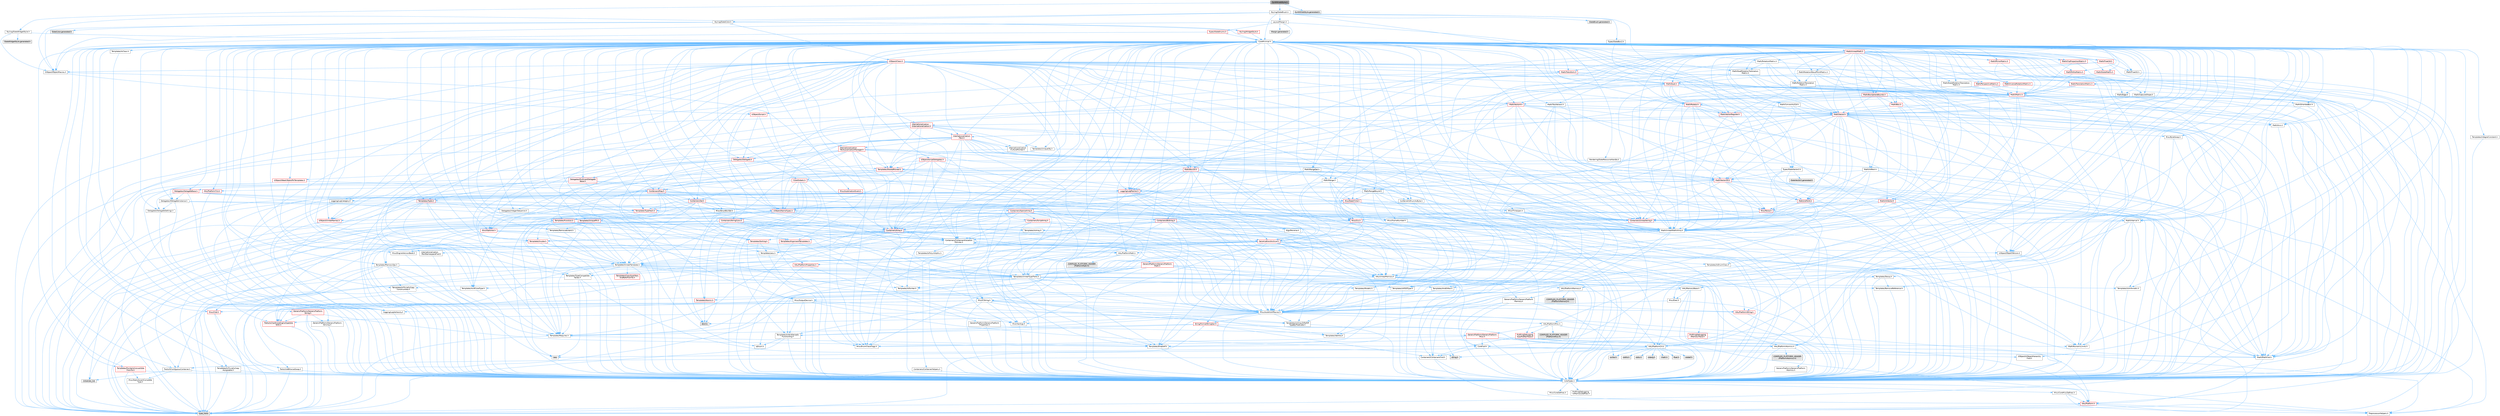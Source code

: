 digraph "SynthKnobStyle.h"
{
 // INTERACTIVE_SVG=YES
 // LATEX_PDF_SIZE
  bgcolor="transparent";
  edge [fontname=Helvetica,fontsize=10,labelfontname=Helvetica,labelfontsize=10];
  node [fontname=Helvetica,fontsize=10,shape=box,height=0.2,width=0.4];
  Node1 [id="Node000001",label="SynthKnobStyle.h",height=0.2,width=0.4,color="gray40", fillcolor="grey60", style="filled", fontcolor="black",tooltip=" "];
  Node1 -> Node2 [id="edge1_Node000001_Node000002",color="steelblue1",style="solid",tooltip=" "];
  Node2 [id="Node000002",label="Styling/SlateBrush.h",height=0.2,width=0.4,color="grey40", fillcolor="white", style="filled",URL="$db/dfa/SlateBrush_8h.html",tooltip=" "];
  Node2 -> Node3 [id="edge2_Node000002_Node000003",color="steelblue1",style="solid",tooltip=" "];
  Node3 [id="Node000003",label="CoreMinimal.h",height=0.2,width=0.4,color="grey40", fillcolor="white", style="filled",URL="$d7/d67/CoreMinimal_8h.html",tooltip=" "];
  Node3 -> Node4 [id="edge3_Node000003_Node000004",color="steelblue1",style="solid",tooltip=" "];
  Node4 [id="Node000004",label="CoreTypes.h",height=0.2,width=0.4,color="grey40", fillcolor="white", style="filled",URL="$dc/dec/CoreTypes_8h.html",tooltip=" "];
  Node4 -> Node5 [id="edge4_Node000004_Node000005",color="steelblue1",style="solid",tooltip=" "];
  Node5 [id="Node000005",label="HAL/Platform.h",height=0.2,width=0.4,color="red", fillcolor="#FFF0F0", style="filled",URL="$d9/dd0/Platform_8h.html",tooltip=" "];
  Node5 -> Node8 [id="edge5_Node000005_Node000008",color="steelblue1",style="solid",tooltip=" "];
  Node8 [id="Node000008",label="type_traits",height=0.2,width=0.4,color="grey60", fillcolor="#E0E0E0", style="filled",tooltip=" "];
  Node5 -> Node9 [id="edge6_Node000005_Node000009",color="steelblue1",style="solid",tooltip=" "];
  Node9 [id="Node000009",label="PreprocessorHelpers.h",height=0.2,width=0.4,color="grey40", fillcolor="white", style="filled",URL="$db/ddb/PreprocessorHelpers_8h.html",tooltip=" "];
  Node4 -> Node15 [id="edge7_Node000004_Node000015",color="steelblue1",style="solid",tooltip=" "];
  Node15 [id="Node000015",label="ProfilingDebugging\l/UMemoryDefines.h",height=0.2,width=0.4,color="grey40", fillcolor="white", style="filled",URL="$d2/da2/UMemoryDefines_8h.html",tooltip=" "];
  Node4 -> Node16 [id="edge8_Node000004_Node000016",color="steelblue1",style="solid",tooltip=" "];
  Node16 [id="Node000016",label="Misc/CoreMiscDefines.h",height=0.2,width=0.4,color="grey40", fillcolor="white", style="filled",URL="$da/d38/CoreMiscDefines_8h.html",tooltip=" "];
  Node16 -> Node5 [id="edge9_Node000016_Node000005",color="steelblue1",style="solid",tooltip=" "];
  Node16 -> Node9 [id="edge10_Node000016_Node000009",color="steelblue1",style="solid",tooltip=" "];
  Node4 -> Node17 [id="edge11_Node000004_Node000017",color="steelblue1",style="solid",tooltip=" "];
  Node17 [id="Node000017",label="Misc/CoreDefines.h",height=0.2,width=0.4,color="grey40", fillcolor="white", style="filled",URL="$d3/dd2/CoreDefines_8h.html",tooltip=" "];
  Node3 -> Node18 [id="edge12_Node000003_Node000018",color="steelblue1",style="solid",tooltip=" "];
  Node18 [id="Node000018",label="CoreFwd.h",height=0.2,width=0.4,color="grey40", fillcolor="white", style="filled",URL="$d1/d1e/CoreFwd_8h.html",tooltip=" "];
  Node18 -> Node4 [id="edge13_Node000018_Node000004",color="steelblue1",style="solid",tooltip=" "];
  Node18 -> Node19 [id="edge14_Node000018_Node000019",color="steelblue1",style="solid",tooltip=" "];
  Node19 [id="Node000019",label="Containers/ContainersFwd.h",height=0.2,width=0.4,color="grey40", fillcolor="white", style="filled",URL="$d4/d0a/ContainersFwd_8h.html",tooltip=" "];
  Node19 -> Node5 [id="edge15_Node000019_Node000005",color="steelblue1",style="solid",tooltip=" "];
  Node19 -> Node4 [id="edge16_Node000019_Node000004",color="steelblue1",style="solid",tooltip=" "];
  Node19 -> Node20 [id="edge17_Node000019_Node000020",color="steelblue1",style="solid",tooltip=" "];
  Node20 [id="Node000020",label="Traits/IsContiguousContainer.h",height=0.2,width=0.4,color="grey40", fillcolor="white", style="filled",URL="$d5/d3c/IsContiguousContainer_8h.html",tooltip=" "];
  Node20 -> Node4 [id="edge18_Node000020_Node000004",color="steelblue1",style="solid",tooltip=" "];
  Node20 -> Node21 [id="edge19_Node000020_Node000021",color="steelblue1",style="solid",tooltip=" "];
  Node21 [id="Node000021",label="Misc/StaticAssertComplete\lType.h",height=0.2,width=0.4,color="grey40", fillcolor="white", style="filled",URL="$d5/d4e/StaticAssertCompleteType_8h.html",tooltip=" "];
  Node20 -> Node22 [id="edge20_Node000020_Node000022",color="steelblue1",style="solid",tooltip=" "];
  Node22 [id="Node000022",label="initializer_list",height=0.2,width=0.4,color="grey60", fillcolor="#E0E0E0", style="filled",tooltip=" "];
  Node18 -> Node23 [id="edge21_Node000018_Node000023",color="steelblue1",style="solid",tooltip=" "];
  Node23 [id="Node000023",label="Math/MathFwd.h",height=0.2,width=0.4,color="grey40", fillcolor="white", style="filled",URL="$d2/d10/MathFwd_8h.html",tooltip=" "];
  Node23 -> Node5 [id="edge22_Node000023_Node000005",color="steelblue1",style="solid",tooltip=" "];
  Node18 -> Node24 [id="edge23_Node000018_Node000024",color="steelblue1",style="solid",tooltip=" "];
  Node24 [id="Node000024",label="UObject/UObjectHierarchy\lFwd.h",height=0.2,width=0.4,color="grey40", fillcolor="white", style="filled",URL="$d3/d13/UObjectHierarchyFwd_8h.html",tooltip=" "];
  Node3 -> Node24 [id="edge24_Node000003_Node000024",color="steelblue1",style="solid",tooltip=" "];
  Node3 -> Node19 [id="edge25_Node000003_Node000019",color="steelblue1",style="solid",tooltip=" "];
  Node3 -> Node25 [id="edge26_Node000003_Node000025",color="steelblue1",style="solid",tooltip=" "];
  Node25 [id="Node000025",label="Misc/VarArgs.h",height=0.2,width=0.4,color="grey40", fillcolor="white", style="filled",URL="$d5/d6f/VarArgs_8h.html",tooltip=" "];
  Node25 -> Node4 [id="edge27_Node000025_Node000004",color="steelblue1",style="solid",tooltip=" "];
  Node3 -> Node26 [id="edge28_Node000003_Node000026",color="steelblue1",style="solid",tooltip=" "];
  Node26 [id="Node000026",label="Logging/LogVerbosity.h",height=0.2,width=0.4,color="grey40", fillcolor="white", style="filled",URL="$d2/d8f/LogVerbosity_8h.html",tooltip=" "];
  Node26 -> Node4 [id="edge29_Node000026_Node000004",color="steelblue1",style="solid",tooltip=" "];
  Node3 -> Node27 [id="edge30_Node000003_Node000027",color="steelblue1",style="solid",tooltip=" "];
  Node27 [id="Node000027",label="Misc/OutputDevice.h",height=0.2,width=0.4,color="grey40", fillcolor="white", style="filled",URL="$d7/d32/OutputDevice_8h.html",tooltip=" "];
  Node27 -> Node18 [id="edge31_Node000027_Node000018",color="steelblue1",style="solid",tooltip=" "];
  Node27 -> Node4 [id="edge32_Node000027_Node000004",color="steelblue1",style="solid",tooltip=" "];
  Node27 -> Node26 [id="edge33_Node000027_Node000026",color="steelblue1",style="solid",tooltip=" "];
  Node27 -> Node25 [id="edge34_Node000027_Node000025",color="steelblue1",style="solid",tooltip=" "];
  Node27 -> Node28 [id="edge35_Node000027_Node000028",color="steelblue1",style="solid",tooltip=" "];
  Node28 [id="Node000028",label="Templates/IsArrayOrRefOf\lTypeByPredicate.h",height=0.2,width=0.4,color="grey40", fillcolor="white", style="filled",URL="$d6/da1/IsArrayOrRefOfTypeByPredicate_8h.html",tooltip=" "];
  Node28 -> Node4 [id="edge36_Node000028_Node000004",color="steelblue1",style="solid",tooltip=" "];
  Node27 -> Node29 [id="edge37_Node000027_Node000029",color="steelblue1",style="solid",tooltip=" "];
  Node29 [id="Node000029",label="Templates/IsValidVariadic\lFunctionArg.h",height=0.2,width=0.4,color="grey40", fillcolor="white", style="filled",URL="$d0/dc8/IsValidVariadicFunctionArg_8h.html",tooltip=" "];
  Node29 -> Node4 [id="edge38_Node000029_Node000004",color="steelblue1",style="solid",tooltip=" "];
  Node29 -> Node30 [id="edge39_Node000029_Node000030",color="steelblue1",style="solid",tooltip=" "];
  Node30 [id="Node000030",label="IsEnum.h",height=0.2,width=0.4,color="grey40", fillcolor="white", style="filled",URL="$d4/de5/IsEnum_8h.html",tooltip=" "];
  Node29 -> Node8 [id="edge40_Node000029_Node000008",color="steelblue1",style="solid",tooltip=" "];
  Node27 -> Node31 [id="edge41_Node000027_Node000031",color="steelblue1",style="solid",tooltip=" "];
  Node31 [id="Node000031",label="Traits/IsCharEncodingCompatible\lWith.h",height=0.2,width=0.4,color="red", fillcolor="#FFF0F0", style="filled",URL="$df/dd1/IsCharEncodingCompatibleWith_8h.html",tooltip=" "];
  Node31 -> Node8 [id="edge42_Node000031_Node000008",color="steelblue1",style="solid",tooltip=" "];
  Node3 -> Node33 [id="edge43_Node000003_Node000033",color="steelblue1",style="solid",tooltip=" "];
  Node33 [id="Node000033",label="HAL/PlatformCrt.h",height=0.2,width=0.4,color="grey40", fillcolor="white", style="filled",URL="$d8/d75/PlatformCrt_8h.html",tooltip=" "];
  Node33 -> Node34 [id="edge44_Node000033_Node000034",color="steelblue1",style="solid",tooltip=" "];
  Node34 [id="Node000034",label="new",height=0.2,width=0.4,color="grey60", fillcolor="#E0E0E0", style="filled",tooltip=" "];
  Node33 -> Node35 [id="edge45_Node000033_Node000035",color="steelblue1",style="solid",tooltip=" "];
  Node35 [id="Node000035",label="wchar.h",height=0.2,width=0.4,color="grey60", fillcolor="#E0E0E0", style="filled",tooltip=" "];
  Node33 -> Node36 [id="edge46_Node000033_Node000036",color="steelblue1",style="solid",tooltip=" "];
  Node36 [id="Node000036",label="stddef.h",height=0.2,width=0.4,color="grey60", fillcolor="#E0E0E0", style="filled",tooltip=" "];
  Node33 -> Node37 [id="edge47_Node000033_Node000037",color="steelblue1",style="solid",tooltip=" "];
  Node37 [id="Node000037",label="stdlib.h",height=0.2,width=0.4,color="grey60", fillcolor="#E0E0E0", style="filled",tooltip=" "];
  Node33 -> Node38 [id="edge48_Node000033_Node000038",color="steelblue1",style="solid",tooltip=" "];
  Node38 [id="Node000038",label="stdio.h",height=0.2,width=0.4,color="grey60", fillcolor="#E0E0E0", style="filled",tooltip=" "];
  Node33 -> Node39 [id="edge49_Node000033_Node000039",color="steelblue1",style="solid",tooltip=" "];
  Node39 [id="Node000039",label="stdarg.h",height=0.2,width=0.4,color="grey60", fillcolor="#E0E0E0", style="filled",tooltip=" "];
  Node33 -> Node40 [id="edge50_Node000033_Node000040",color="steelblue1",style="solid",tooltip=" "];
  Node40 [id="Node000040",label="math.h",height=0.2,width=0.4,color="grey60", fillcolor="#E0E0E0", style="filled",tooltip=" "];
  Node33 -> Node41 [id="edge51_Node000033_Node000041",color="steelblue1",style="solid",tooltip=" "];
  Node41 [id="Node000041",label="float.h",height=0.2,width=0.4,color="grey60", fillcolor="#E0E0E0", style="filled",tooltip=" "];
  Node33 -> Node42 [id="edge52_Node000033_Node000042",color="steelblue1",style="solid",tooltip=" "];
  Node42 [id="Node000042",label="string.h",height=0.2,width=0.4,color="grey60", fillcolor="#E0E0E0", style="filled",tooltip=" "];
  Node3 -> Node43 [id="edge53_Node000003_Node000043",color="steelblue1",style="solid",tooltip=" "];
  Node43 [id="Node000043",label="HAL/PlatformMisc.h",height=0.2,width=0.4,color="grey40", fillcolor="white", style="filled",URL="$d0/df5/PlatformMisc_8h.html",tooltip=" "];
  Node43 -> Node4 [id="edge54_Node000043_Node000004",color="steelblue1",style="solid",tooltip=" "];
  Node43 -> Node44 [id="edge55_Node000043_Node000044",color="steelblue1",style="solid",tooltip=" "];
  Node44 [id="Node000044",label="GenericPlatform/GenericPlatform\lMisc.h",height=0.2,width=0.4,color="red", fillcolor="#FFF0F0", style="filled",URL="$db/d9a/GenericPlatformMisc_8h.html",tooltip=" "];
  Node44 -> Node18 [id="edge56_Node000044_Node000018",color="steelblue1",style="solid",tooltip=" "];
  Node44 -> Node4 [id="edge57_Node000044_Node000004",color="steelblue1",style="solid",tooltip=" "];
  Node44 -> Node33 [id="edge58_Node000044_Node000033",color="steelblue1",style="solid",tooltip=" "];
  Node44 -> Node48 [id="edge59_Node000044_Node000048",color="steelblue1",style="solid",tooltip=" "];
  Node48 [id="Node000048",label="Math/NumericLimits.h",height=0.2,width=0.4,color="grey40", fillcolor="white", style="filled",URL="$df/d1b/NumericLimits_8h.html",tooltip=" "];
  Node48 -> Node4 [id="edge60_Node000048_Node000004",color="steelblue1",style="solid",tooltip=" "];
  Node44 -> Node50 [id="edge61_Node000044_Node000050",color="steelblue1",style="solid",tooltip=" "];
  Node50 [id="Node000050",label="Misc/EnumClassFlags.h",height=0.2,width=0.4,color="grey40", fillcolor="white", style="filled",URL="$d8/de7/EnumClassFlags_8h.html",tooltip=" "];
  Node43 -> Node53 [id="edge62_Node000043_Node000053",color="steelblue1",style="solid",tooltip=" "];
  Node53 [id="Node000053",label="COMPILED_PLATFORM_HEADER\l(PlatformMisc.h)",height=0.2,width=0.4,color="grey60", fillcolor="#E0E0E0", style="filled",tooltip=" "];
  Node43 -> Node54 [id="edge63_Node000043_Node000054",color="steelblue1",style="solid",tooltip=" "];
  Node54 [id="Node000054",label="ProfilingDebugging\l/CpuProfilerTrace.h",height=0.2,width=0.4,color="red", fillcolor="#FFF0F0", style="filled",URL="$da/dcb/CpuProfilerTrace_8h.html",tooltip=" "];
  Node54 -> Node4 [id="edge64_Node000054_Node000004",color="steelblue1",style="solid",tooltip=" "];
  Node54 -> Node19 [id="edge65_Node000054_Node000019",color="steelblue1",style="solid",tooltip=" "];
  Node54 -> Node55 [id="edge66_Node000054_Node000055",color="steelblue1",style="solid",tooltip=" "];
  Node55 [id="Node000055",label="HAL/PlatformAtomics.h",height=0.2,width=0.4,color="grey40", fillcolor="white", style="filled",URL="$d3/d36/PlatformAtomics_8h.html",tooltip=" "];
  Node55 -> Node4 [id="edge67_Node000055_Node000004",color="steelblue1",style="solid",tooltip=" "];
  Node55 -> Node56 [id="edge68_Node000055_Node000056",color="steelblue1",style="solid",tooltip=" "];
  Node56 [id="Node000056",label="GenericPlatform/GenericPlatform\lAtomics.h",height=0.2,width=0.4,color="grey40", fillcolor="white", style="filled",URL="$da/d72/GenericPlatformAtomics_8h.html",tooltip=" "];
  Node56 -> Node4 [id="edge69_Node000056_Node000004",color="steelblue1",style="solid",tooltip=" "];
  Node55 -> Node57 [id="edge70_Node000055_Node000057",color="steelblue1",style="solid",tooltip=" "];
  Node57 [id="Node000057",label="COMPILED_PLATFORM_HEADER\l(PlatformAtomics.h)",height=0.2,width=0.4,color="grey60", fillcolor="#E0E0E0", style="filled",tooltip=" "];
  Node54 -> Node9 [id="edge71_Node000054_Node000009",color="steelblue1",style="solid",tooltip=" "];
  Node3 -> Node62 [id="edge72_Node000003_Node000062",color="steelblue1",style="solid",tooltip=" "];
  Node62 [id="Node000062",label="Misc/AssertionMacros.h",height=0.2,width=0.4,color="grey40", fillcolor="white", style="filled",URL="$d0/dfa/AssertionMacros_8h.html",tooltip=" "];
  Node62 -> Node4 [id="edge73_Node000062_Node000004",color="steelblue1",style="solid",tooltip=" "];
  Node62 -> Node5 [id="edge74_Node000062_Node000005",color="steelblue1",style="solid",tooltip=" "];
  Node62 -> Node43 [id="edge75_Node000062_Node000043",color="steelblue1",style="solid",tooltip=" "];
  Node62 -> Node9 [id="edge76_Node000062_Node000009",color="steelblue1",style="solid",tooltip=" "];
  Node62 -> Node63 [id="edge77_Node000062_Node000063",color="steelblue1",style="solid",tooltip=" "];
  Node63 [id="Node000063",label="Templates/EnableIf.h",height=0.2,width=0.4,color="grey40", fillcolor="white", style="filled",URL="$d7/d60/EnableIf_8h.html",tooltip=" "];
  Node63 -> Node4 [id="edge78_Node000063_Node000004",color="steelblue1",style="solid",tooltip=" "];
  Node62 -> Node28 [id="edge79_Node000062_Node000028",color="steelblue1",style="solid",tooltip=" "];
  Node62 -> Node29 [id="edge80_Node000062_Node000029",color="steelblue1",style="solid",tooltip=" "];
  Node62 -> Node31 [id="edge81_Node000062_Node000031",color="steelblue1",style="solid",tooltip=" "];
  Node62 -> Node25 [id="edge82_Node000062_Node000025",color="steelblue1",style="solid",tooltip=" "];
  Node62 -> Node64 [id="edge83_Node000062_Node000064",color="steelblue1",style="solid",tooltip=" "];
  Node64 [id="Node000064",label="String/FormatStringSan.h",height=0.2,width=0.4,color="red", fillcolor="#FFF0F0", style="filled",URL="$d3/d8b/FormatStringSan_8h.html",tooltip=" "];
  Node64 -> Node8 [id="edge84_Node000064_Node000008",color="steelblue1",style="solid",tooltip=" "];
  Node64 -> Node4 [id="edge85_Node000064_Node000004",color="steelblue1",style="solid",tooltip=" "];
  Node64 -> Node65 [id="edge86_Node000064_Node000065",color="steelblue1",style="solid",tooltip=" "];
  Node65 [id="Node000065",label="Templates/Requires.h",height=0.2,width=0.4,color="grey40", fillcolor="white", style="filled",URL="$dc/d96/Requires_8h.html",tooltip=" "];
  Node65 -> Node63 [id="edge87_Node000065_Node000063",color="steelblue1",style="solid",tooltip=" "];
  Node65 -> Node8 [id="edge88_Node000065_Node000008",color="steelblue1",style="solid",tooltip=" "];
  Node64 -> Node66 [id="edge89_Node000064_Node000066",color="steelblue1",style="solid",tooltip=" "];
  Node66 [id="Node000066",label="Templates/Identity.h",height=0.2,width=0.4,color="grey40", fillcolor="white", style="filled",URL="$d0/dd5/Identity_8h.html",tooltip=" "];
  Node64 -> Node29 [id="edge90_Node000064_Node000029",color="steelblue1",style="solid",tooltip=" "];
  Node64 -> Node19 [id="edge91_Node000064_Node000019",color="steelblue1",style="solid",tooltip=" "];
  Node62 -> Node70 [id="edge92_Node000062_Node000070",color="steelblue1",style="solid",tooltip=" "];
  Node70 [id="Node000070",label="atomic",height=0.2,width=0.4,color="grey60", fillcolor="#E0E0E0", style="filled",tooltip=" "];
  Node3 -> Node71 [id="edge93_Node000003_Node000071",color="steelblue1",style="solid",tooltip=" "];
  Node71 [id="Node000071",label="Templates/IsPointer.h",height=0.2,width=0.4,color="grey40", fillcolor="white", style="filled",URL="$d7/d05/IsPointer_8h.html",tooltip=" "];
  Node71 -> Node4 [id="edge94_Node000071_Node000004",color="steelblue1",style="solid",tooltip=" "];
  Node3 -> Node72 [id="edge95_Node000003_Node000072",color="steelblue1",style="solid",tooltip=" "];
  Node72 [id="Node000072",label="HAL/PlatformMemory.h",height=0.2,width=0.4,color="grey40", fillcolor="white", style="filled",URL="$de/d68/PlatformMemory_8h.html",tooltip=" "];
  Node72 -> Node4 [id="edge96_Node000072_Node000004",color="steelblue1",style="solid",tooltip=" "];
  Node72 -> Node73 [id="edge97_Node000072_Node000073",color="steelblue1",style="solid",tooltip=" "];
  Node73 [id="Node000073",label="GenericPlatform/GenericPlatform\lMemory.h",height=0.2,width=0.4,color="grey40", fillcolor="white", style="filled",URL="$dd/d22/GenericPlatformMemory_8h.html",tooltip=" "];
  Node73 -> Node18 [id="edge98_Node000073_Node000018",color="steelblue1",style="solid",tooltip=" "];
  Node73 -> Node4 [id="edge99_Node000073_Node000004",color="steelblue1",style="solid",tooltip=" "];
  Node73 -> Node74 [id="edge100_Node000073_Node000074",color="steelblue1",style="solid",tooltip=" "];
  Node74 [id="Node000074",label="HAL/PlatformString.h",height=0.2,width=0.4,color="red", fillcolor="#FFF0F0", style="filled",URL="$db/db5/PlatformString_8h.html",tooltip=" "];
  Node74 -> Node4 [id="edge101_Node000074_Node000004",color="steelblue1",style="solid",tooltip=" "];
  Node73 -> Node42 [id="edge102_Node000073_Node000042",color="steelblue1",style="solid",tooltip=" "];
  Node73 -> Node35 [id="edge103_Node000073_Node000035",color="steelblue1",style="solid",tooltip=" "];
  Node72 -> Node76 [id="edge104_Node000072_Node000076",color="steelblue1",style="solid",tooltip=" "];
  Node76 [id="Node000076",label="COMPILED_PLATFORM_HEADER\l(PlatformMemory.h)",height=0.2,width=0.4,color="grey60", fillcolor="#E0E0E0", style="filled",tooltip=" "];
  Node3 -> Node55 [id="edge105_Node000003_Node000055",color="steelblue1",style="solid",tooltip=" "];
  Node3 -> Node77 [id="edge106_Node000003_Node000077",color="steelblue1",style="solid",tooltip=" "];
  Node77 [id="Node000077",label="Misc/Exec.h",height=0.2,width=0.4,color="grey40", fillcolor="white", style="filled",URL="$de/ddb/Exec_8h.html",tooltip=" "];
  Node77 -> Node4 [id="edge107_Node000077_Node000004",color="steelblue1",style="solid",tooltip=" "];
  Node77 -> Node62 [id="edge108_Node000077_Node000062",color="steelblue1",style="solid",tooltip=" "];
  Node3 -> Node78 [id="edge109_Node000003_Node000078",color="steelblue1",style="solid",tooltip=" "];
  Node78 [id="Node000078",label="HAL/MemoryBase.h",height=0.2,width=0.4,color="grey40", fillcolor="white", style="filled",URL="$d6/d9f/MemoryBase_8h.html",tooltip=" "];
  Node78 -> Node4 [id="edge110_Node000078_Node000004",color="steelblue1",style="solid",tooltip=" "];
  Node78 -> Node55 [id="edge111_Node000078_Node000055",color="steelblue1",style="solid",tooltip=" "];
  Node78 -> Node33 [id="edge112_Node000078_Node000033",color="steelblue1",style="solid",tooltip=" "];
  Node78 -> Node77 [id="edge113_Node000078_Node000077",color="steelblue1",style="solid",tooltip=" "];
  Node78 -> Node27 [id="edge114_Node000078_Node000027",color="steelblue1",style="solid",tooltip=" "];
  Node78 -> Node79 [id="edge115_Node000078_Node000079",color="steelblue1",style="solid",tooltip=" "];
  Node79 [id="Node000079",label="Templates/Atomic.h",height=0.2,width=0.4,color="red", fillcolor="#FFF0F0", style="filled",URL="$d3/d91/Atomic_8h.html",tooltip=" "];
  Node79 -> Node70 [id="edge116_Node000079_Node000070",color="steelblue1",style="solid",tooltip=" "];
  Node3 -> Node88 [id="edge117_Node000003_Node000088",color="steelblue1",style="solid",tooltip=" "];
  Node88 [id="Node000088",label="HAL/UnrealMemory.h",height=0.2,width=0.4,color="grey40", fillcolor="white", style="filled",URL="$d9/d96/UnrealMemory_8h.html",tooltip=" "];
  Node88 -> Node4 [id="edge118_Node000088_Node000004",color="steelblue1",style="solid",tooltip=" "];
  Node88 -> Node73 [id="edge119_Node000088_Node000073",color="steelblue1",style="solid",tooltip=" "];
  Node88 -> Node78 [id="edge120_Node000088_Node000078",color="steelblue1",style="solid",tooltip=" "];
  Node88 -> Node72 [id="edge121_Node000088_Node000072",color="steelblue1",style="solid",tooltip=" "];
  Node88 -> Node89 [id="edge122_Node000088_Node000089",color="steelblue1",style="solid",tooltip=" "];
  Node89 [id="Node000089",label="ProfilingDebugging\l/MemoryTrace.h",height=0.2,width=0.4,color="red", fillcolor="#FFF0F0", style="filled",URL="$da/dd7/MemoryTrace_8h.html",tooltip=" "];
  Node89 -> Node5 [id="edge123_Node000089_Node000005",color="steelblue1",style="solid",tooltip=" "];
  Node89 -> Node50 [id="edge124_Node000089_Node000050",color="steelblue1",style="solid",tooltip=" "];
  Node88 -> Node71 [id="edge125_Node000088_Node000071",color="steelblue1",style="solid",tooltip=" "];
  Node3 -> Node90 [id="edge126_Node000003_Node000090",color="steelblue1",style="solid",tooltip=" "];
  Node90 [id="Node000090",label="Templates/IsArithmetic.h",height=0.2,width=0.4,color="grey40", fillcolor="white", style="filled",URL="$d2/d5d/IsArithmetic_8h.html",tooltip=" "];
  Node90 -> Node4 [id="edge127_Node000090_Node000004",color="steelblue1",style="solid",tooltip=" "];
  Node3 -> Node84 [id="edge128_Node000003_Node000084",color="steelblue1",style="solid",tooltip=" "];
  Node84 [id="Node000084",label="Templates/AndOrNot.h",height=0.2,width=0.4,color="grey40", fillcolor="white", style="filled",URL="$db/d0a/AndOrNot_8h.html",tooltip=" "];
  Node84 -> Node4 [id="edge129_Node000084_Node000004",color="steelblue1",style="solid",tooltip=" "];
  Node3 -> Node91 [id="edge130_Node000003_Node000091",color="steelblue1",style="solid",tooltip=" "];
  Node91 [id="Node000091",label="Templates/IsPODType.h",height=0.2,width=0.4,color="grey40", fillcolor="white", style="filled",URL="$d7/db1/IsPODType_8h.html",tooltip=" "];
  Node91 -> Node4 [id="edge131_Node000091_Node000004",color="steelblue1",style="solid",tooltip=" "];
  Node3 -> Node92 [id="edge132_Node000003_Node000092",color="steelblue1",style="solid",tooltip=" "];
  Node92 [id="Node000092",label="Templates/IsUECoreType.h",height=0.2,width=0.4,color="grey40", fillcolor="white", style="filled",URL="$d1/db8/IsUECoreType_8h.html",tooltip=" "];
  Node92 -> Node4 [id="edge133_Node000092_Node000004",color="steelblue1",style="solid",tooltip=" "];
  Node92 -> Node8 [id="edge134_Node000092_Node000008",color="steelblue1",style="solid",tooltip=" "];
  Node3 -> Node85 [id="edge135_Node000003_Node000085",color="steelblue1",style="solid",tooltip=" "];
  Node85 [id="Node000085",label="Templates/IsTriviallyCopy\lConstructible.h",height=0.2,width=0.4,color="grey40", fillcolor="white", style="filled",URL="$d3/d78/IsTriviallyCopyConstructible_8h.html",tooltip=" "];
  Node85 -> Node4 [id="edge136_Node000085_Node000004",color="steelblue1",style="solid",tooltip=" "];
  Node85 -> Node8 [id="edge137_Node000085_Node000008",color="steelblue1",style="solid",tooltip=" "];
  Node3 -> Node93 [id="edge138_Node000003_Node000093",color="steelblue1",style="solid",tooltip=" "];
  Node93 [id="Node000093",label="Templates/UnrealTypeTraits.h",height=0.2,width=0.4,color="grey40", fillcolor="white", style="filled",URL="$d2/d2d/UnrealTypeTraits_8h.html",tooltip=" "];
  Node93 -> Node4 [id="edge139_Node000093_Node000004",color="steelblue1",style="solid",tooltip=" "];
  Node93 -> Node71 [id="edge140_Node000093_Node000071",color="steelblue1",style="solid",tooltip=" "];
  Node93 -> Node62 [id="edge141_Node000093_Node000062",color="steelblue1",style="solid",tooltip=" "];
  Node93 -> Node84 [id="edge142_Node000093_Node000084",color="steelblue1",style="solid",tooltip=" "];
  Node93 -> Node63 [id="edge143_Node000093_Node000063",color="steelblue1",style="solid",tooltip=" "];
  Node93 -> Node90 [id="edge144_Node000093_Node000090",color="steelblue1",style="solid",tooltip=" "];
  Node93 -> Node30 [id="edge145_Node000093_Node000030",color="steelblue1",style="solid",tooltip=" "];
  Node93 -> Node94 [id="edge146_Node000093_Node000094",color="steelblue1",style="solid",tooltip=" "];
  Node94 [id="Node000094",label="Templates/Models.h",height=0.2,width=0.4,color="grey40", fillcolor="white", style="filled",URL="$d3/d0c/Models_8h.html",tooltip=" "];
  Node94 -> Node66 [id="edge147_Node000094_Node000066",color="steelblue1",style="solid",tooltip=" "];
  Node93 -> Node91 [id="edge148_Node000093_Node000091",color="steelblue1",style="solid",tooltip=" "];
  Node93 -> Node92 [id="edge149_Node000093_Node000092",color="steelblue1",style="solid",tooltip=" "];
  Node93 -> Node85 [id="edge150_Node000093_Node000085",color="steelblue1",style="solid",tooltip=" "];
  Node3 -> Node63 [id="edge151_Node000003_Node000063",color="steelblue1",style="solid",tooltip=" "];
  Node3 -> Node95 [id="edge152_Node000003_Node000095",color="steelblue1",style="solid",tooltip=" "];
  Node95 [id="Node000095",label="Templates/RemoveReference.h",height=0.2,width=0.4,color="grey40", fillcolor="white", style="filled",URL="$da/dbe/RemoveReference_8h.html",tooltip=" "];
  Node95 -> Node4 [id="edge153_Node000095_Node000004",color="steelblue1",style="solid",tooltip=" "];
  Node3 -> Node96 [id="edge154_Node000003_Node000096",color="steelblue1",style="solid",tooltip=" "];
  Node96 [id="Node000096",label="Templates/IntegralConstant.h",height=0.2,width=0.4,color="grey40", fillcolor="white", style="filled",URL="$db/d1b/IntegralConstant_8h.html",tooltip=" "];
  Node96 -> Node4 [id="edge155_Node000096_Node000004",color="steelblue1",style="solid",tooltip=" "];
  Node3 -> Node97 [id="edge156_Node000003_Node000097",color="steelblue1",style="solid",tooltip=" "];
  Node97 [id="Node000097",label="Templates/IsClass.h",height=0.2,width=0.4,color="grey40", fillcolor="white", style="filled",URL="$db/dcb/IsClass_8h.html",tooltip=" "];
  Node97 -> Node4 [id="edge157_Node000097_Node000004",color="steelblue1",style="solid",tooltip=" "];
  Node3 -> Node98 [id="edge158_Node000003_Node000098",color="steelblue1",style="solid",tooltip=" "];
  Node98 [id="Node000098",label="Templates/TypeCompatible\lBytes.h",height=0.2,width=0.4,color="grey40", fillcolor="white", style="filled",URL="$df/d0a/TypeCompatibleBytes_8h.html",tooltip=" "];
  Node98 -> Node4 [id="edge159_Node000098_Node000004",color="steelblue1",style="solid",tooltip=" "];
  Node98 -> Node42 [id="edge160_Node000098_Node000042",color="steelblue1",style="solid",tooltip=" "];
  Node98 -> Node34 [id="edge161_Node000098_Node000034",color="steelblue1",style="solid",tooltip=" "];
  Node98 -> Node8 [id="edge162_Node000098_Node000008",color="steelblue1",style="solid",tooltip=" "];
  Node3 -> Node20 [id="edge163_Node000003_Node000020",color="steelblue1",style="solid",tooltip=" "];
  Node3 -> Node99 [id="edge164_Node000003_Node000099",color="steelblue1",style="solid",tooltip=" "];
  Node99 [id="Node000099",label="Templates/UnrealTemplate.h",height=0.2,width=0.4,color="grey40", fillcolor="white", style="filled",URL="$d4/d24/UnrealTemplate_8h.html",tooltip=" "];
  Node99 -> Node4 [id="edge165_Node000099_Node000004",color="steelblue1",style="solid",tooltip=" "];
  Node99 -> Node71 [id="edge166_Node000099_Node000071",color="steelblue1",style="solid",tooltip=" "];
  Node99 -> Node88 [id="edge167_Node000099_Node000088",color="steelblue1",style="solid",tooltip=" "];
  Node99 -> Node100 [id="edge168_Node000099_Node000100",color="steelblue1",style="solid",tooltip=" "];
  Node100 [id="Node000100",label="Templates/CopyQualifiers\lAndRefsFromTo.h",height=0.2,width=0.4,color="red", fillcolor="#FFF0F0", style="filled",URL="$d3/db3/CopyQualifiersAndRefsFromTo_8h.html",tooltip=" "];
  Node99 -> Node93 [id="edge169_Node000099_Node000093",color="steelblue1",style="solid",tooltip=" "];
  Node99 -> Node95 [id="edge170_Node000099_Node000095",color="steelblue1",style="solid",tooltip=" "];
  Node99 -> Node65 [id="edge171_Node000099_Node000065",color="steelblue1",style="solid",tooltip=" "];
  Node99 -> Node98 [id="edge172_Node000099_Node000098",color="steelblue1",style="solid",tooltip=" "];
  Node99 -> Node66 [id="edge173_Node000099_Node000066",color="steelblue1",style="solid",tooltip=" "];
  Node99 -> Node20 [id="edge174_Node000099_Node000020",color="steelblue1",style="solid",tooltip=" "];
  Node99 -> Node102 [id="edge175_Node000099_Node000102",color="steelblue1",style="solid",tooltip=" "];
  Node102 [id="Node000102",label="Traits/UseBitwiseSwap.h",height=0.2,width=0.4,color="grey40", fillcolor="white", style="filled",URL="$db/df3/UseBitwiseSwap_8h.html",tooltip=" "];
  Node102 -> Node4 [id="edge176_Node000102_Node000004",color="steelblue1",style="solid",tooltip=" "];
  Node102 -> Node8 [id="edge177_Node000102_Node000008",color="steelblue1",style="solid",tooltip=" "];
  Node99 -> Node8 [id="edge178_Node000099_Node000008",color="steelblue1",style="solid",tooltip=" "];
  Node3 -> Node48 [id="edge179_Node000003_Node000048",color="steelblue1",style="solid",tooltip=" "];
  Node3 -> Node103 [id="edge180_Node000003_Node000103",color="steelblue1",style="solid",tooltip=" "];
  Node103 [id="Node000103",label="HAL/PlatformMath.h",height=0.2,width=0.4,color="grey40", fillcolor="white", style="filled",URL="$dc/d53/PlatformMath_8h.html",tooltip=" "];
  Node103 -> Node4 [id="edge181_Node000103_Node000004",color="steelblue1",style="solid",tooltip=" "];
  Node103 -> Node104 [id="edge182_Node000103_Node000104",color="steelblue1",style="solid",tooltip=" "];
  Node104 [id="Node000104",label="GenericPlatform/GenericPlatform\lMath.h",height=0.2,width=0.4,color="red", fillcolor="#FFF0F0", style="filled",URL="$d5/d79/GenericPlatformMath_8h.html",tooltip=" "];
  Node104 -> Node4 [id="edge183_Node000104_Node000004",color="steelblue1",style="solid",tooltip=" "];
  Node104 -> Node19 [id="edge184_Node000104_Node000019",color="steelblue1",style="solid",tooltip=" "];
  Node104 -> Node33 [id="edge185_Node000104_Node000033",color="steelblue1",style="solid",tooltip=" "];
  Node104 -> Node84 [id="edge186_Node000104_Node000084",color="steelblue1",style="solid",tooltip=" "];
  Node104 -> Node105 [id="edge187_Node000104_Node000105",color="steelblue1",style="solid",tooltip=" "];
  Node105 [id="Node000105",label="Templates/Decay.h",height=0.2,width=0.4,color="grey40", fillcolor="white", style="filled",URL="$dd/d0f/Decay_8h.html",tooltip=" "];
  Node105 -> Node4 [id="edge188_Node000105_Node000004",color="steelblue1",style="solid",tooltip=" "];
  Node105 -> Node95 [id="edge189_Node000105_Node000095",color="steelblue1",style="solid",tooltip=" "];
  Node105 -> Node8 [id="edge190_Node000105_Node000008",color="steelblue1",style="solid",tooltip=" "];
  Node104 -> Node93 [id="edge191_Node000104_Node000093",color="steelblue1",style="solid",tooltip=" "];
  Node104 -> Node65 [id="edge192_Node000104_Node000065",color="steelblue1",style="solid",tooltip=" "];
  Node104 -> Node98 [id="edge193_Node000104_Node000098",color="steelblue1",style="solid",tooltip=" "];
  Node104 -> Node8 [id="edge194_Node000104_Node000008",color="steelblue1",style="solid",tooltip=" "];
  Node103 -> Node110 [id="edge195_Node000103_Node000110",color="steelblue1",style="solid",tooltip=" "];
  Node110 [id="Node000110",label="COMPILED_PLATFORM_HEADER\l(PlatformMath.h)",height=0.2,width=0.4,color="grey60", fillcolor="#E0E0E0", style="filled",tooltip=" "];
  Node3 -> Node86 [id="edge196_Node000003_Node000086",color="steelblue1",style="solid",tooltip=" "];
  Node86 [id="Node000086",label="Templates/IsTriviallyCopy\lAssignable.h",height=0.2,width=0.4,color="grey40", fillcolor="white", style="filled",URL="$d2/df2/IsTriviallyCopyAssignable_8h.html",tooltip=" "];
  Node86 -> Node4 [id="edge197_Node000086_Node000004",color="steelblue1",style="solid",tooltip=" "];
  Node86 -> Node8 [id="edge198_Node000086_Node000008",color="steelblue1",style="solid",tooltip=" "];
  Node3 -> Node111 [id="edge199_Node000003_Node000111",color="steelblue1",style="solid",tooltip=" "];
  Node111 [id="Node000111",label="Templates/MemoryOps.h",height=0.2,width=0.4,color="grey40", fillcolor="white", style="filled",URL="$db/dea/MemoryOps_8h.html",tooltip=" "];
  Node111 -> Node4 [id="edge200_Node000111_Node000004",color="steelblue1",style="solid",tooltip=" "];
  Node111 -> Node88 [id="edge201_Node000111_Node000088",color="steelblue1",style="solid",tooltip=" "];
  Node111 -> Node86 [id="edge202_Node000111_Node000086",color="steelblue1",style="solid",tooltip=" "];
  Node111 -> Node85 [id="edge203_Node000111_Node000085",color="steelblue1",style="solid",tooltip=" "];
  Node111 -> Node65 [id="edge204_Node000111_Node000065",color="steelblue1",style="solid",tooltip=" "];
  Node111 -> Node93 [id="edge205_Node000111_Node000093",color="steelblue1",style="solid",tooltip=" "];
  Node111 -> Node102 [id="edge206_Node000111_Node000102",color="steelblue1",style="solid",tooltip=" "];
  Node111 -> Node34 [id="edge207_Node000111_Node000034",color="steelblue1",style="solid",tooltip=" "];
  Node111 -> Node8 [id="edge208_Node000111_Node000008",color="steelblue1",style="solid",tooltip=" "];
  Node3 -> Node112 [id="edge209_Node000003_Node000112",color="steelblue1",style="solid",tooltip=" "];
  Node112 [id="Node000112",label="Containers/ContainerAllocation\lPolicies.h",height=0.2,width=0.4,color="grey40", fillcolor="white", style="filled",URL="$d7/dff/ContainerAllocationPolicies_8h.html",tooltip=" "];
  Node112 -> Node4 [id="edge210_Node000112_Node000004",color="steelblue1",style="solid",tooltip=" "];
  Node112 -> Node113 [id="edge211_Node000112_Node000113",color="steelblue1",style="solid",tooltip=" "];
  Node113 [id="Node000113",label="Containers/ContainerHelpers.h",height=0.2,width=0.4,color="grey40", fillcolor="white", style="filled",URL="$d7/d33/ContainerHelpers_8h.html",tooltip=" "];
  Node113 -> Node4 [id="edge212_Node000113_Node000004",color="steelblue1",style="solid",tooltip=" "];
  Node112 -> Node112 [id="edge213_Node000112_Node000112",color="steelblue1",style="solid",tooltip=" "];
  Node112 -> Node103 [id="edge214_Node000112_Node000103",color="steelblue1",style="solid",tooltip=" "];
  Node112 -> Node88 [id="edge215_Node000112_Node000088",color="steelblue1",style="solid",tooltip=" "];
  Node112 -> Node48 [id="edge216_Node000112_Node000048",color="steelblue1",style="solid",tooltip=" "];
  Node112 -> Node62 [id="edge217_Node000112_Node000062",color="steelblue1",style="solid",tooltip=" "];
  Node112 -> Node114 [id="edge218_Node000112_Node000114",color="steelblue1",style="solid",tooltip=" "];
  Node114 [id="Node000114",label="Templates/IsPolymorphic.h",height=0.2,width=0.4,color="grey40", fillcolor="white", style="filled",URL="$dc/d20/IsPolymorphic_8h.html",tooltip=" "];
  Node112 -> Node111 [id="edge219_Node000112_Node000111",color="steelblue1",style="solid",tooltip=" "];
  Node112 -> Node98 [id="edge220_Node000112_Node000098",color="steelblue1",style="solid",tooltip=" "];
  Node112 -> Node8 [id="edge221_Node000112_Node000008",color="steelblue1",style="solid",tooltip=" "];
  Node3 -> Node115 [id="edge222_Node000003_Node000115",color="steelblue1",style="solid",tooltip=" "];
  Node115 [id="Node000115",label="Templates/IsEnumClass.h",height=0.2,width=0.4,color="grey40", fillcolor="white", style="filled",URL="$d7/d15/IsEnumClass_8h.html",tooltip=" "];
  Node115 -> Node4 [id="edge223_Node000115_Node000004",color="steelblue1",style="solid",tooltip=" "];
  Node115 -> Node84 [id="edge224_Node000115_Node000084",color="steelblue1",style="solid",tooltip=" "];
  Node3 -> Node116 [id="edge225_Node000003_Node000116",color="steelblue1",style="solid",tooltip=" "];
  Node116 [id="Node000116",label="HAL/PlatformProperties.h",height=0.2,width=0.4,color="red", fillcolor="#FFF0F0", style="filled",URL="$d9/db0/PlatformProperties_8h.html",tooltip=" "];
  Node116 -> Node4 [id="edge226_Node000116_Node000004",color="steelblue1",style="solid",tooltip=" "];
  Node116 -> Node117 [id="edge227_Node000116_Node000117",color="steelblue1",style="solid",tooltip=" "];
  Node117 [id="Node000117",label="GenericPlatform/GenericPlatform\lProperties.h",height=0.2,width=0.4,color="grey40", fillcolor="white", style="filled",URL="$d2/dcd/GenericPlatformProperties_8h.html",tooltip=" "];
  Node117 -> Node4 [id="edge228_Node000117_Node000004",color="steelblue1",style="solid",tooltip=" "];
  Node117 -> Node44 [id="edge229_Node000117_Node000044",color="steelblue1",style="solid",tooltip=" "];
  Node3 -> Node119 [id="edge230_Node000003_Node000119",color="steelblue1",style="solid",tooltip=" "];
  Node119 [id="Node000119",label="Misc/EngineVersionBase.h",height=0.2,width=0.4,color="grey40", fillcolor="white", style="filled",URL="$d5/d2b/EngineVersionBase_8h.html",tooltip=" "];
  Node119 -> Node4 [id="edge231_Node000119_Node000004",color="steelblue1",style="solid",tooltip=" "];
  Node3 -> Node120 [id="edge232_Node000003_Node000120",color="steelblue1",style="solid",tooltip=" "];
  Node120 [id="Node000120",label="Internationalization\l/TextNamespaceFwd.h",height=0.2,width=0.4,color="grey40", fillcolor="white", style="filled",URL="$d8/d97/TextNamespaceFwd_8h.html",tooltip=" "];
  Node120 -> Node4 [id="edge233_Node000120_Node000004",color="steelblue1",style="solid",tooltip=" "];
  Node3 -> Node121 [id="edge234_Node000003_Node000121",color="steelblue1",style="solid",tooltip=" "];
  Node121 [id="Node000121",label="Serialization/Archive.h",height=0.2,width=0.4,color="red", fillcolor="#FFF0F0", style="filled",URL="$d7/d3b/Archive_8h.html",tooltip=" "];
  Node121 -> Node18 [id="edge235_Node000121_Node000018",color="steelblue1",style="solid",tooltip=" "];
  Node121 -> Node4 [id="edge236_Node000121_Node000004",color="steelblue1",style="solid",tooltip=" "];
  Node121 -> Node116 [id="edge237_Node000121_Node000116",color="steelblue1",style="solid",tooltip=" "];
  Node121 -> Node120 [id="edge238_Node000121_Node000120",color="steelblue1",style="solid",tooltip=" "];
  Node121 -> Node23 [id="edge239_Node000121_Node000023",color="steelblue1",style="solid",tooltip=" "];
  Node121 -> Node62 [id="edge240_Node000121_Node000062",color="steelblue1",style="solid",tooltip=" "];
  Node121 -> Node119 [id="edge241_Node000121_Node000119",color="steelblue1",style="solid",tooltip=" "];
  Node121 -> Node25 [id="edge242_Node000121_Node000025",color="steelblue1",style="solid",tooltip=" "];
  Node121 -> Node63 [id="edge243_Node000121_Node000063",color="steelblue1",style="solid",tooltip=" "];
  Node121 -> Node28 [id="edge244_Node000121_Node000028",color="steelblue1",style="solid",tooltip=" "];
  Node121 -> Node115 [id="edge245_Node000121_Node000115",color="steelblue1",style="solid",tooltip=" "];
  Node121 -> Node29 [id="edge246_Node000121_Node000029",color="steelblue1",style="solid",tooltip=" "];
  Node121 -> Node99 [id="edge247_Node000121_Node000099",color="steelblue1",style="solid",tooltip=" "];
  Node121 -> Node31 [id="edge248_Node000121_Node000031",color="steelblue1",style="solid",tooltip=" "];
  Node121 -> Node124 [id="edge249_Node000121_Node000124",color="steelblue1",style="solid",tooltip=" "];
  Node124 [id="Node000124",label="UObject/ObjectVersion.h",height=0.2,width=0.4,color="grey40", fillcolor="white", style="filled",URL="$da/d63/ObjectVersion_8h.html",tooltip=" "];
  Node124 -> Node4 [id="edge250_Node000124_Node000004",color="steelblue1",style="solid",tooltip=" "];
  Node3 -> Node125 [id="edge251_Node000003_Node000125",color="steelblue1",style="solid",tooltip=" "];
  Node125 [id="Node000125",label="Templates/Less.h",height=0.2,width=0.4,color="grey40", fillcolor="white", style="filled",URL="$de/dc8/Less_8h.html",tooltip=" "];
  Node125 -> Node4 [id="edge252_Node000125_Node000004",color="steelblue1",style="solid",tooltip=" "];
  Node125 -> Node99 [id="edge253_Node000125_Node000099",color="steelblue1",style="solid",tooltip=" "];
  Node3 -> Node126 [id="edge254_Node000003_Node000126",color="steelblue1",style="solid",tooltip=" "];
  Node126 [id="Node000126",label="Templates/Sorting.h",height=0.2,width=0.4,color="red", fillcolor="#FFF0F0", style="filled",URL="$d3/d9e/Sorting_8h.html",tooltip=" "];
  Node126 -> Node4 [id="edge255_Node000126_Node000004",color="steelblue1",style="solid",tooltip=" "];
  Node126 -> Node103 [id="edge256_Node000126_Node000103",color="steelblue1",style="solid",tooltip=" "];
  Node126 -> Node125 [id="edge257_Node000126_Node000125",color="steelblue1",style="solid",tooltip=" "];
  Node3 -> Node137 [id="edge258_Node000003_Node000137",color="steelblue1",style="solid",tooltip=" "];
  Node137 [id="Node000137",label="Misc/Char.h",height=0.2,width=0.4,color="red", fillcolor="#FFF0F0", style="filled",URL="$d0/d58/Char_8h.html",tooltip=" "];
  Node137 -> Node4 [id="edge259_Node000137_Node000004",color="steelblue1",style="solid",tooltip=" "];
  Node137 -> Node8 [id="edge260_Node000137_Node000008",color="steelblue1",style="solid",tooltip=" "];
  Node3 -> Node140 [id="edge261_Node000003_Node000140",color="steelblue1",style="solid",tooltip=" "];
  Node140 [id="Node000140",label="GenericPlatform/GenericPlatform\lStricmp.h",height=0.2,width=0.4,color="grey40", fillcolor="white", style="filled",URL="$d2/d86/GenericPlatformStricmp_8h.html",tooltip=" "];
  Node140 -> Node4 [id="edge262_Node000140_Node000004",color="steelblue1",style="solid",tooltip=" "];
  Node3 -> Node141 [id="edge263_Node000003_Node000141",color="steelblue1",style="solid",tooltip=" "];
  Node141 [id="Node000141",label="GenericPlatform/GenericPlatform\lString.h",height=0.2,width=0.4,color="red", fillcolor="#FFF0F0", style="filled",URL="$dd/d20/GenericPlatformString_8h.html",tooltip=" "];
  Node141 -> Node4 [id="edge264_Node000141_Node000004",color="steelblue1",style="solid",tooltip=" "];
  Node141 -> Node140 [id="edge265_Node000141_Node000140",color="steelblue1",style="solid",tooltip=" "];
  Node141 -> Node63 [id="edge266_Node000141_Node000063",color="steelblue1",style="solid",tooltip=" "];
  Node141 -> Node31 [id="edge267_Node000141_Node000031",color="steelblue1",style="solid",tooltip=" "];
  Node141 -> Node8 [id="edge268_Node000141_Node000008",color="steelblue1",style="solid",tooltip=" "];
  Node3 -> Node74 [id="edge269_Node000003_Node000074",color="steelblue1",style="solid",tooltip=" "];
  Node3 -> Node144 [id="edge270_Node000003_Node000144",color="steelblue1",style="solid",tooltip=" "];
  Node144 [id="Node000144",label="Misc/CString.h",height=0.2,width=0.4,color="grey40", fillcolor="white", style="filled",URL="$d2/d49/CString_8h.html",tooltip=" "];
  Node144 -> Node4 [id="edge271_Node000144_Node000004",color="steelblue1",style="solid",tooltip=" "];
  Node144 -> Node33 [id="edge272_Node000144_Node000033",color="steelblue1",style="solid",tooltip=" "];
  Node144 -> Node74 [id="edge273_Node000144_Node000074",color="steelblue1",style="solid",tooltip=" "];
  Node144 -> Node62 [id="edge274_Node000144_Node000062",color="steelblue1",style="solid",tooltip=" "];
  Node144 -> Node137 [id="edge275_Node000144_Node000137",color="steelblue1",style="solid",tooltip=" "];
  Node144 -> Node25 [id="edge276_Node000144_Node000025",color="steelblue1",style="solid",tooltip=" "];
  Node144 -> Node28 [id="edge277_Node000144_Node000028",color="steelblue1",style="solid",tooltip=" "];
  Node144 -> Node29 [id="edge278_Node000144_Node000029",color="steelblue1",style="solid",tooltip=" "];
  Node144 -> Node31 [id="edge279_Node000144_Node000031",color="steelblue1",style="solid",tooltip=" "];
  Node3 -> Node145 [id="edge280_Node000003_Node000145",color="steelblue1",style="solid",tooltip=" "];
  Node145 [id="Node000145",label="Misc/Crc.h",height=0.2,width=0.4,color="red", fillcolor="#FFF0F0", style="filled",URL="$d4/dd2/Crc_8h.html",tooltip=" "];
  Node145 -> Node4 [id="edge281_Node000145_Node000004",color="steelblue1",style="solid",tooltip=" "];
  Node145 -> Node74 [id="edge282_Node000145_Node000074",color="steelblue1",style="solid",tooltip=" "];
  Node145 -> Node62 [id="edge283_Node000145_Node000062",color="steelblue1",style="solid",tooltip=" "];
  Node145 -> Node144 [id="edge284_Node000145_Node000144",color="steelblue1",style="solid",tooltip=" "];
  Node145 -> Node137 [id="edge285_Node000145_Node000137",color="steelblue1",style="solid",tooltip=" "];
  Node145 -> Node93 [id="edge286_Node000145_Node000093",color="steelblue1",style="solid",tooltip=" "];
  Node3 -> Node136 [id="edge287_Node000003_Node000136",color="steelblue1",style="solid",tooltip=" "];
  Node136 [id="Node000136",label="Math/UnrealMathUtility.h",height=0.2,width=0.4,color="grey40", fillcolor="white", style="filled",URL="$db/db8/UnrealMathUtility_8h.html",tooltip=" "];
  Node136 -> Node4 [id="edge288_Node000136_Node000004",color="steelblue1",style="solid",tooltip=" "];
  Node136 -> Node62 [id="edge289_Node000136_Node000062",color="steelblue1",style="solid",tooltip=" "];
  Node136 -> Node103 [id="edge290_Node000136_Node000103",color="steelblue1",style="solid",tooltip=" "];
  Node136 -> Node23 [id="edge291_Node000136_Node000023",color="steelblue1",style="solid",tooltip=" "];
  Node136 -> Node66 [id="edge292_Node000136_Node000066",color="steelblue1",style="solid",tooltip=" "];
  Node136 -> Node65 [id="edge293_Node000136_Node000065",color="steelblue1",style="solid",tooltip=" "];
  Node3 -> Node146 [id="edge294_Node000003_Node000146",color="steelblue1",style="solid",tooltip=" "];
  Node146 [id="Node000146",label="Containers/UnrealString.h",height=0.2,width=0.4,color="red", fillcolor="#FFF0F0", style="filled",URL="$d5/dba/UnrealString_8h.html",tooltip=" "];
  Node3 -> Node150 [id="edge295_Node000003_Node000150",color="steelblue1",style="solid",tooltip=" "];
  Node150 [id="Node000150",label="Containers/Array.h",height=0.2,width=0.4,color="red", fillcolor="#FFF0F0", style="filled",URL="$df/dd0/Array_8h.html",tooltip=" "];
  Node150 -> Node4 [id="edge296_Node000150_Node000004",color="steelblue1",style="solid",tooltip=" "];
  Node150 -> Node62 [id="edge297_Node000150_Node000062",color="steelblue1",style="solid",tooltip=" "];
  Node150 -> Node88 [id="edge298_Node000150_Node000088",color="steelblue1",style="solid",tooltip=" "];
  Node150 -> Node93 [id="edge299_Node000150_Node000093",color="steelblue1",style="solid",tooltip=" "];
  Node150 -> Node99 [id="edge300_Node000150_Node000099",color="steelblue1",style="solid",tooltip=" "];
  Node150 -> Node112 [id="edge301_Node000150_Node000112",color="steelblue1",style="solid",tooltip=" "];
  Node150 -> Node121 [id="edge302_Node000150_Node000121",color="steelblue1",style="solid",tooltip=" "];
  Node150 -> Node129 [id="edge303_Node000150_Node000129",color="steelblue1",style="solid",tooltip=" "];
  Node129 [id="Node000129",label="Templates/Invoke.h",height=0.2,width=0.4,color="red", fillcolor="#FFF0F0", style="filled",URL="$d7/deb/Invoke_8h.html",tooltip=" "];
  Node129 -> Node4 [id="edge304_Node000129_Node000004",color="steelblue1",style="solid",tooltip=" "];
  Node129 -> Node99 [id="edge305_Node000129_Node000099",color="steelblue1",style="solid",tooltip=" "];
  Node129 -> Node8 [id="edge306_Node000129_Node000008",color="steelblue1",style="solid",tooltip=" "];
  Node150 -> Node125 [id="edge307_Node000150_Node000125",color="steelblue1",style="solid",tooltip=" "];
  Node150 -> Node65 [id="edge308_Node000150_Node000065",color="steelblue1",style="solid",tooltip=" "];
  Node150 -> Node126 [id="edge309_Node000150_Node000126",color="steelblue1",style="solid",tooltip=" "];
  Node150 -> Node173 [id="edge310_Node000150_Node000173",color="steelblue1",style="solid",tooltip=" "];
  Node173 [id="Node000173",label="Templates/AlignmentTemplates.h",height=0.2,width=0.4,color="red", fillcolor="#FFF0F0", style="filled",URL="$dd/d32/AlignmentTemplates_8h.html",tooltip=" "];
  Node173 -> Node4 [id="edge311_Node000173_Node000004",color="steelblue1",style="solid",tooltip=" "];
  Node173 -> Node71 [id="edge312_Node000173_Node000071",color="steelblue1",style="solid",tooltip=" "];
  Node150 -> Node8 [id="edge313_Node000150_Node000008",color="steelblue1",style="solid",tooltip=" "];
  Node3 -> Node174 [id="edge314_Node000003_Node000174",color="steelblue1",style="solid",tooltip=" "];
  Node174 [id="Node000174",label="Misc/FrameNumber.h",height=0.2,width=0.4,color="grey40", fillcolor="white", style="filled",URL="$dd/dbd/FrameNumber_8h.html",tooltip=" "];
  Node174 -> Node4 [id="edge315_Node000174_Node000004",color="steelblue1",style="solid",tooltip=" "];
  Node174 -> Node48 [id="edge316_Node000174_Node000048",color="steelblue1",style="solid",tooltip=" "];
  Node174 -> Node136 [id="edge317_Node000174_Node000136",color="steelblue1",style="solid",tooltip=" "];
  Node174 -> Node63 [id="edge318_Node000174_Node000063",color="steelblue1",style="solid",tooltip=" "];
  Node174 -> Node93 [id="edge319_Node000174_Node000093",color="steelblue1",style="solid",tooltip=" "];
  Node3 -> Node175 [id="edge320_Node000003_Node000175",color="steelblue1",style="solid",tooltip=" "];
  Node175 [id="Node000175",label="Misc/Timespan.h",height=0.2,width=0.4,color="grey40", fillcolor="white", style="filled",URL="$da/dd9/Timespan_8h.html",tooltip=" "];
  Node175 -> Node4 [id="edge321_Node000175_Node000004",color="steelblue1",style="solid",tooltip=" "];
  Node175 -> Node176 [id="edge322_Node000175_Node000176",color="steelblue1",style="solid",tooltip=" "];
  Node176 [id="Node000176",label="Math/Interval.h",height=0.2,width=0.4,color="grey40", fillcolor="white", style="filled",URL="$d1/d55/Interval_8h.html",tooltip=" "];
  Node176 -> Node4 [id="edge323_Node000176_Node000004",color="steelblue1",style="solid",tooltip=" "];
  Node176 -> Node90 [id="edge324_Node000176_Node000090",color="steelblue1",style="solid",tooltip=" "];
  Node176 -> Node93 [id="edge325_Node000176_Node000093",color="steelblue1",style="solid",tooltip=" "];
  Node176 -> Node48 [id="edge326_Node000176_Node000048",color="steelblue1",style="solid",tooltip=" "];
  Node176 -> Node136 [id="edge327_Node000176_Node000136",color="steelblue1",style="solid",tooltip=" "];
  Node175 -> Node136 [id="edge328_Node000175_Node000136",color="steelblue1",style="solid",tooltip=" "];
  Node175 -> Node62 [id="edge329_Node000175_Node000062",color="steelblue1",style="solid",tooltip=" "];
  Node3 -> Node177 [id="edge330_Node000003_Node000177",color="steelblue1",style="solid",tooltip=" "];
  Node177 [id="Node000177",label="Containers/StringConv.h",height=0.2,width=0.4,color="red", fillcolor="#FFF0F0", style="filled",URL="$d3/ddf/StringConv_8h.html",tooltip=" "];
  Node177 -> Node4 [id="edge331_Node000177_Node000004",color="steelblue1",style="solid",tooltip=" "];
  Node177 -> Node62 [id="edge332_Node000177_Node000062",color="steelblue1",style="solid",tooltip=" "];
  Node177 -> Node112 [id="edge333_Node000177_Node000112",color="steelblue1",style="solid",tooltip=" "];
  Node177 -> Node150 [id="edge334_Node000177_Node000150",color="steelblue1",style="solid",tooltip=" "];
  Node177 -> Node144 [id="edge335_Node000177_Node000144",color="steelblue1",style="solid",tooltip=" "];
  Node177 -> Node178 [id="edge336_Node000177_Node000178",color="steelblue1",style="solid",tooltip=" "];
  Node178 [id="Node000178",label="Templates/IsArray.h",height=0.2,width=0.4,color="grey40", fillcolor="white", style="filled",URL="$d8/d8d/IsArray_8h.html",tooltip=" "];
  Node178 -> Node4 [id="edge337_Node000178_Node000004",color="steelblue1",style="solid",tooltip=" "];
  Node177 -> Node99 [id="edge338_Node000177_Node000099",color="steelblue1",style="solid",tooltip=" "];
  Node177 -> Node93 [id="edge339_Node000177_Node000093",color="steelblue1",style="solid",tooltip=" "];
  Node177 -> Node31 [id="edge340_Node000177_Node000031",color="steelblue1",style="solid",tooltip=" "];
  Node177 -> Node20 [id="edge341_Node000177_Node000020",color="steelblue1",style="solid",tooltip=" "];
  Node177 -> Node8 [id="edge342_Node000177_Node000008",color="steelblue1",style="solid",tooltip=" "];
  Node3 -> Node179 [id="edge343_Node000003_Node000179",color="steelblue1",style="solid",tooltip=" "];
  Node179 [id="Node000179",label="UObject/UnrealNames.h",height=0.2,width=0.4,color="red", fillcolor="#FFF0F0", style="filled",URL="$d8/db1/UnrealNames_8h.html",tooltip=" "];
  Node179 -> Node4 [id="edge344_Node000179_Node000004",color="steelblue1",style="solid",tooltip=" "];
  Node3 -> Node181 [id="edge345_Node000003_Node000181",color="steelblue1",style="solid",tooltip=" "];
  Node181 [id="Node000181",label="UObject/NameTypes.h",height=0.2,width=0.4,color="red", fillcolor="#FFF0F0", style="filled",URL="$d6/d35/NameTypes_8h.html",tooltip=" "];
  Node181 -> Node4 [id="edge346_Node000181_Node000004",color="steelblue1",style="solid",tooltip=" "];
  Node181 -> Node62 [id="edge347_Node000181_Node000062",color="steelblue1",style="solid",tooltip=" "];
  Node181 -> Node88 [id="edge348_Node000181_Node000088",color="steelblue1",style="solid",tooltip=" "];
  Node181 -> Node93 [id="edge349_Node000181_Node000093",color="steelblue1",style="solid",tooltip=" "];
  Node181 -> Node99 [id="edge350_Node000181_Node000099",color="steelblue1",style="solid",tooltip=" "];
  Node181 -> Node146 [id="edge351_Node000181_Node000146",color="steelblue1",style="solid",tooltip=" "];
  Node181 -> Node177 [id="edge352_Node000181_Node000177",color="steelblue1",style="solid",tooltip=" "];
  Node181 -> Node179 [id="edge353_Node000181_Node000179",color="steelblue1",style="solid",tooltip=" "];
  Node181 -> Node79 [id="edge354_Node000181_Node000079",color="steelblue1",style="solid",tooltip=" "];
  Node3 -> Node189 [id="edge355_Node000003_Node000189",color="steelblue1",style="solid",tooltip=" "];
  Node189 [id="Node000189",label="Misc/Parse.h",height=0.2,width=0.4,color="red", fillcolor="#FFF0F0", style="filled",URL="$dc/d71/Parse_8h.html",tooltip=" "];
  Node189 -> Node146 [id="edge356_Node000189_Node000146",color="steelblue1",style="solid",tooltip=" "];
  Node189 -> Node4 [id="edge357_Node000189_Node000004",color="steelblue1",style="solid",tooltip=" "];
  Node189 -> Node33 [id="edge358_Node000189_Node000033",color="steelblue1",style="solid",tooltip=" "];
  Node189 -> Node50 [id="edge359_Node000189_Node000050",color="steelblue1",style="solid",tooltip=" "];
  Node189 -> Node190 [id="edge360_Node000189_Node000190",color="steelblue1",style="solid",tooltip=" "];
  Node190 [id="Node000190",label="Templates/Function.h",height=0.2,width=0.4,color="red", fillcolor="#FFF0F0", style="filled",URL="$df/df5/Function_8h.html",tooltip=" "];
  Node190 -> Node4 [id="edge361_Node000190_Node000004",color="steelblue1",style="solid",tooltip=" "];
  Node190 -> Node62 [id="edge362_Node000190_Node000062",color="steelblue1",style="solid",tooltip=" "];
  Node190 -> Node88 [id="edge363_Node000190_Node000088",color="steelblue1",style="solid",tooltip=" "];
  Node190 -> Node93 [id="edge364_Node000190_Node000093",color="steelblue1",style="solid",tooltip=" "];
  Node190 -> Node129 [id="edge365_Node000190_Node000129",color="steelblue1",style="solid",tooltip=" "];
  Node190 -> Node99 [id="edge366_Node000190_Node000099",color="steelblue1",style="solid",tooltip=" "];
  Node190 -> Node65 [id="edge367_Node000190_Node000065",color="steelblue1",style="solid",tooltip=" "];
  Node190 -> Node136 [id="edge368_Node000190_Node000136",color="steelblue1",style="solid",tooltip=" "];
  Node190 -> Node34 [id="edge369_Node000190_Node000034",color="steelblue1",style="solid",tooltip=" "];
  Node190 -> Node8 [id="edge370_Node000190_Node000008",color="steelblue1",style="solid",tooltip=" "];
  Node3 -> Node173 [id="edge371_Node000003_Node000173",color="steelblue1",style="solid",tooltip=" "];
  Node3 -> Node192 [id="edge372_Node000003_Node000192",color="steelblue1",style="solid",tooltip=" "];
  Node192 [id="Node000192",label="Misc/StructBuilder.h",height=0.2,width=0.4,color="grey40", fillcolor="white", style="filled",URL="$d9/db3/StructBuilder_8h.html",tooltip=" "];
  Node192 -> Node4 [id="edge373_Node000192_Node000004",color="steelblue1",style="solid",tooltip=" "];
  Node192 -> Node136 [id="edge374_Node000192_Node000136",color="steelblue1",style="solid",tooltip=" "];
  Node192 -> Node173 [id="edge375_Node000192_Node000173",color="steelblue1",style="solid",tooltip=" "];
  Node3 -> Node105 [id="edge376_Node000003_Node000105",color="steelblue1",style="solid",tooltip=" "];
  Node3 -> Node193 [id="edge377_Node000003_Node000193",color="steelblue1",style="solid",tooltip=" "];
  Node193 [id="Node000193",label="Templates/PointerIsConvertible\lFromTo.h",height=0.2,width=0.4,color="red", fillcolor="#FFF0F0", style="filled",URL="$d6/d65/PointerIsConvertibleFromTo_8h.html",tooltip=" "];
  Node193 -> Node4 [id="edge378_Node000193_Node000004",color="steelblue1",style="solid",tooltip=" "];
  Node193 -> Node21 [id="edge379_Node000193_Node000021",color="steelblue1",style="solid",tooltip=" "];
  Node193 -> Node8 [id="edge380_Node000193_Node000008",color="steelblue1",style="solid",tooltip=" "];
  Node3 -> Node129 [id="edge381_Node000003_Node000129",color="steelblue1",style="solid",tooltip=" "];
  Node3 -> Node190 [id="edge382_Node000003_Node000190",color="steelblue1",style="solid",tooltip=" "];
  Node3 -> Node162 [id="edge383_Node000003_Node000162",color="steelblue1",style="solid",tooltip=" "];
  Node162 [id="Node000162",label="Templates/TypeHash.h",height=0.2,width=0.4,color="red", fillcolor="#FFF0F0", style="filled",URL="$d1/d62/TypeHash_8h.html",tooltip=" "];
  Node162 -> Node4 [id="edge384_Node000162_Node000004",color="steelblue1",style="solid",tooltip=" "];
  Node162 -> Node65 [id="edge385_Node000162_Node000065",color="steelblue1",style="solid",tooltip=" "];
  Node162 -> Node145 [id="edge386_Node000162_Node000145",color="steelblue1",style="solid",tooltip=" "];
  Node162 -> Node8 [id="edge387_Node000162_Node000008",color="steelblue1",style="solid",tooltip=" "];
  Node3 -> Node194 [id="edge388_Node000003_Node000194",color="steelblue1",style="solid",tooltip=" "];
  Node194 [id="Node000194",label="Containers/ScriptArray.h",height=0.2,width=0.4,color="red", fillcolor="#FFF0F0", style="filled",URL="$dc/daf/ScriptArray_8h.html",tooltip=" "];
  Node194 -> Node4 [id="edge389_Node000194_Node000004",color="steelblue1",style="solid",tooltip=" "];
  Node194 -> Node62 [id="edge390_Node000194_Node000062",color="steelblue1",style="solid",tooltip=" "];
  Node194 -> Node88 [id="edge391_Node000194_Node000088",color="steelblue1",style="solid",tooltip=" "];
  Node194 -> Node112 [id="edge392_Node000194_Node000112",color="steelblue1",style="solid",tooltip=" "];
  Node194 -> Node150 [id="edge393_Node000194_Node000150",color="steelblue1",style="solid",tooltip=" "];
  Node194 -> Node22 [id="edge394_Node000194_Node000022",color="steelblue1",style="solid",tooltip=" "];
  Node3 -> Node195 [id="edge395_Node000003_Node000195",color="steelblue1",style="solid",tooltip=" "];
  Node195 [id="Node000195",label="Containers/BitArray.h",height=0.2,width=0.4,color="red", fillcolor="#FFF0F0", style="filled",URL="$d1/de4/BitArray_8h.html",tooltip=" "];
  Node195 -> Node112 [id="edge396_Node000195_Node000112",color="steelblue1",style="solid",tooltip=" "];
  Node195 -> Node4 [id="edge397_Node000195_Node000004",color="steelblue1",style="solid",tooltip=" "];
  Node195 -> Node55 [id="edge398_Node000195_Node000055",color="steelblue1",style="solid",tooltip=" "];
  Node195 -> Node88 [id="edge399_Node000195_Node000088",color="steelblue1",style="solid",tooltip=" "];
  Node195 -> Node136 [id="edge400_Node000195_Node000136",color="steelblue1",style="solid",tooltip=" "];
  Node195 -> Node62 [id="edge401_Node000195_Node000062",color="steelblue1",style="solid",tooltip=" "];
  Node195 -> Node50 [id="edge402_Node000195_Node000050",color="steelblue1",style="solid",tooltip=" "];
  Node195 -> Node121 [id="edge403_Node000195_Node000121",color="steelblue1",style="solid",tooltip=" "];
  Node195 -> Node63 [id="edge404_Node000195_Node000063",color="steelblue1",style="solid",tooltip=" "];
  Node195 -> Node129 [id="edge405_Node000195_Node000129",color="steelblue1",style="solid",tooltip=" "];
  Node195 -> Node99 [id="edge406_Node000195_Node000099",color="steelblue1",style="solid",tooltip=" "];
  Node195 -> Node93 [id="edge407_Node000195_Node000093",color="steelblue1",style="solid",tooltip=" "];
  Node3 -> Node196 [id="edge408_Node000003_Node000196",color="steelblue1",style="solid",tooltip=" "];
  Node196 [id="Node000196",label="Containers/SparseArray.h",height=0.2,width=0.4,color="red", fillcolor="#FFF0F0", style="filled",URL="$d5/dbf/SparseArray_8h.html",tooltip=" "];
  Node196 -> Node4 [id="edge409_Node000196_Node000004",color="steelblue1",style="solid",tooltip=" "];
  Node196 -> Node62 [id="edge410_Node000196_Node000062",color="steelblue1",style="solid",tooltip=" "];
  Node196 -> Node88 [id="edge411_Node000196_Node000088",color="steelblue1",style="solid",tooltip=" "];
  Node196 -> Node93 [id="edge412_Node000196_Node000093",color="steelblue1",style="solid",tooltip=" "];
  Node196 -> Node99 [id="edge413_Node000196_Node000099",color="steelblue1",style="solid",tooltip=" "];
  Node196 -> Node112 [id="edge414_Node000196_Node000112",color="steelblue1",style="solid",tooltip=" "];
  Node196 -> Node125 [id="edge415_Node000196_Node000125",color="steelblue1",style="solid",tooltip=" "];
  Node196 -> Node150 [id="edge416_Node000196_Node000150",color="steelblue1",style="solid",tooltip=" "];
  Node196 -> Node136 [id="edge417_Node000196_Node000136",color="steelblue1",style="solid",tooltip=" "];
  Node196 -> Node194 [id="edge418_Node000196_Node000194",color="steelblue1",style="solid",tooltip=" "];
  Node196 -> Node195 [id="edge419_Node000196_Node000195",color="steelblue1",style="solid",tooltip=" "];
  Node196 -> Node146 [id="edge420_Node000196_Node000146",color="steelblue1",style="solid",tooltip=" "];
  Node3 -> Node212 [id="edge421_Node000003_Node000212",color="steelblue1",style="solid",tooltip=" "];
  Node212 [id="Node000212",label="Containers/Set.h",height=0.2,width=0.4,color="red", fillcolor="#FFF0F0", style="filled",URL="$d4/d45/Set_8h.html",tooltip=" "];
  Node212 -> Node112 [id="edge422_Node000212_Node000112",color="steelblue1",style="solid",tooltip=" "];
  Node212 -> Node196 [id="edge423_Node000212_Node000196",color="steelblue1",style="solid",tooltip=" "];
  Node212 -> Node19 [id="edge424_Node000212_Node000019",color="steelblue1",style="solid",tooltip=" "];
  Node212 -> Node136 [id="edge425_Node000212_Node000136",color="steelblue1",style="solid",tooltip=" "];
  Node212 -> Node62 [id="edge426_Node000212_Node000062",color="steelblue1",style="solid",tooltip=" "];
  Node212 -> Node192 [id="edge427_Node000212_Node000192",color="steelblue1",style="solid",tooltip=" "];
  Node212 -> Node190 [id="edge428_Node000212_Node000190",color="steelblue1",style="solid",tooltip=" "];
  Node212 -> Node126 [id="edge429_Node000212_Node000126",color="steelblue1",style="solid",tooltip=" "];
  Node212 -> Node162 [id="edge430_Node000212_Node000162",color="steelblue1",style="solid",tooltip=" "];
  Node212 -> Node99 [id="edge431_Node000212_Node000099",color="steelblue1",style="solid",tooltip=" "];
  Node212 -> Node22 [id="edge432_Node000212_Node000022",color="steelblue1",style="solid",tooltip=" "];
  Node212 -> Node8 [id="edge433_Node000212_Node000008",color="steelblue1",style="solid",tooltip=" "];
  Node3 -> Node215 [id="edge434_Node000003_Node000215",color="steelblue1",style="solid",tooltip=" "];
  Node215 [id="Node000215",label="Algo/Reverse.h",height=0.2,width=0.4,color="grey40", fillcolor="white", style="filled",URL="$d5/d93/Reverse_8h.html",tooltip=" "];
  Node215 -> Node4 [id="edge435_Node000215_Node000004",color="steelblue1",style="solid",tooltip=" "];
  Node215 -> Node99 [id="edge436_Node000215_Node000099",color="steelblue1",style="solid",tooltip=" "];
  Node3 -> Node216 [id="edge437_Node000003_Node000216",color="steelblue1",style="solid",tooltip=" "];
  Node216 [id="Node000216",label="Containers/Map.h",height=0.2,width=0.4,color="red", fillcolor="#FFF0F0", style="filled",URL="$df/d79/Map_8h.html",tooltip=" "];
  Node216 -> Node4 [id="edge438_Node000216_Node000004",color="steelblue1",style="solid",tooltip=" "];
  Node216 -> Node215 [id="edge439_Node000216_Node000215",color="steelblue1",style="solid",tooltip=" "];
  Node216 -> Node212 [id="edge440_Node000216_Node000212",color="steelblue1",style="solid",tooltip=" "];
  Node216 -> Node146 [id="edge441_Node000216_Node000146",color="steelblue1",style="solid",tooltip=" "];
  Node216 -> Node62 [id="edge442_Node000216_Node000062",color="steelblue1",style="solid",tooltip=" "];
  Node216 -> Node192 [id="edge443_Node000216_Node000192",color="steelblue1",style="solid",tooltip=" "];
  Node216 -> Node190 [id="edge444_Node000216_Node000190",color="steelblue1",style="solid",tooltip=" "];
  Node216 -> Node126 [id="edge445_Node000216_Node000126",color="steelblue1",style="solid",tooltip=" "];
  Node216 -> Node217 [id="edge446_Node000216_Node000217",color="steelblue1",style="solid",tooltip=" "];
  Node217 [id="Node000217",label="Templates/Tuple.h",height=0.2,width=0.4,color="red", fillcolor="#FFF0F0", style="filled",URL="$d2/d4f/Tuple_8h.html",tooltip=" "];
  Node217 -> Node4 [id="edge447_Node000217_Node000004",color="steelblue1",style="solid",tooltip=" "];
  Node217 -> Node99 [id="edge448_Node000217_Node000099",color="steelblue1",style="solid",tooltip=" "];
  Node217 -> Node218 [id="edge449_Node000217_Node000218",color="steelblue1",style="solid",tooltip=" "];
  Node218 [id="Node000218",label="Delegates/IntegerSequence.h",height=0.2,width=0.4,color="grey40", fillcolor="white", style="filled",URL="$d2/dcc/IntegerSequence_8h.html",tooltip=" "];
  Node218 -> Node4 [id="edge450_Node000218_Node000004",color="steelblue1",style="solid",tooltip=" "];
  Node217 -> Node129 [id="edge451_Node000217_Node000129",color="steelblue1",style="solid",tooltip=" "];
  Node217 -> Node65 [id="edge452_Node000217_Node000065",color="steelblue1",style="solid",tooltip=" "];
  Node217 -> Node162 [id="edge453_Node000217_Node000162",color="steelblue1",style="solid",tooltip=" "];
  Node217 -> Node8 [id="edge454_Node000217_Node000008",color="steelblue1",style="solid",tooltip=" "];
  Node216 -> Node99 [id="edge455_Node000216_Node000099",color="steelblue1",style="solid",tooltip=" "];
  Node216 -> Node93 [id="edge456_Node000216_Node000093",color="steelblue1",style="solid",tooltip=" "];
  Node216 -> Node8 [id="edge457_Node000216_Node000008",color="steelblue1",style="solid",tooltip=" "];
  Node3 -> Node220 [id="edge458_Node000003_Node000220",color="steelblue1",style="solid",tooltip=" "];
  Node220 [id="Node000220",label="Math/IntPoint.h",height=0.2,width=0.4,color="red", fillcolor="#FFF0F0", style="filled",URL="$d3/df7/IntPoint_8h.html",tooltip=" "];
  Node220 -> Node4 [id="edge459_Node000220_Node000004",color="steelblue1",style="solid",tooltip=" "];
  Node220 -> Node62 [id="edge460_Node000220_Node000062",color="steelblue1",style="solid",tooltip=" "];
  Node220 -> Node189 [id="edge461_Node000220_Node000189",color="steelblue1",style="solid",tooltip=" "];
  Node220 -> Node23 [id="edge462_Node000220_Node000023",color="steelblue1",style="solid",tooltip=" "];
  Node220 -> Node136 [id="edge463_Node000220_Node000136",color="steelblue1",style="solid",tooltip=" "];
  Node220 -> Node146 [id="edge464_Node000220_Node000146",color="steelblue1",style="solid",tooltip=" "];
  Node220 -> Node162 [id="edge465_Node000220_Node000162",color="steelblue1",style="solid",tooltip=" "];
  Node3 -> Node222 [id="edge466_Node000003_Node000222",color="steelblue1",style="solid",tooltip=" "];
  Node222 [id="Node000222",label="Math/IntVector.h",height=0.2,width=0.4,color="red", fillcolor="#FFF0F0", style="filled",URL="$d7/d44/IntVector_8h.html",tooltip=" "];
  Node222 -> Node4 [id="edge467_Node000222_Node000004",color="steelblue1",style="solid",tooltip=" "];
  Node222 -> Node145 [id="edge468_Node000222_Node000145",color="steelblue1",style="solid",tooltip=" "];
  Node222 -> Node189 [id="edge469_Node000222_Node000189",color="steelblue1",style="solid",tooltip=" "];
  Node222 -> Node23 [id="edge470_Node000222_Node000023",color="steelblue1",style="solid",tooltip=" "];
  Node222 -> Node136 [id="edge471_Node000222_Node000136",color="steelblue1",style="solid",tooltip=" "];
  Node222 -> Node146 [id="edge472_Node000222_Node000146",color="steelblue1",style="solid",tooltip=" "];
  Node3 -> Node223 [id="edge473_Node000003_Node000223",color="steelblue1",style="solid",tooltip=" "];
  Node223 [id="Node000223",label="Logging/LogCategory.h",height=0.2,width=0.4,color="grey40", fillcolor="white", style="filled",URL="$d9/d36/LogCategory_8h.html",tooltip=" "];
  Node223 -> Node4 [id="edge474_Node000223_Node000004",color="steelblue1",style="solid",tooltip=" "];
  Node223 -> Node26 [id="edge475_Node000223_Node000026",color="steelblue1",style="solid",tooltip=" "];
  Node223 -> Node181 [id="edge476_Node000223_Node000181",color="steelblue1",style="solid",tooltip=" "];
  Node3 -> Node224 [id="edge477_Node000003_Node000224",color="steelblue1",style="solid",tooltip=" "];
  Node224 [id="Node000224",label="Logging/LogMacros.h",height=0.2,width=0.4,color="red", fillcolor="#FFF0F0", style="filled",URL="$d0/d16/LogMacros_8h.html",tooltip=" "];
  Node224 -> Node146 [id="edge478_Node000224_Node000146",color="steelblue1",style="solid",tooltip=" "];
  Node224 -> Node4 [id="edge479_Node000224_Node000004",color="steelblue1",style="solid",tooltip=" "];
  Node224 -> Node9 [id="edge480_Node000224_Node000009",color="steelblue1",style="solid",tooltip=" "];
  Node224 -> Node223 [id="edge481_Node000224_Node000223",color="steelblue1",style="solid",tooltip=" "];
  Node224 -> Node26 [id="edge482_Node000224_Node000026",color="steelblue1",style="solid",tooltip=" "];
  Node224 -> Node62 [id="edge483_Node000224_Node000062",color="steelblue1",style="solid",tooltip=" "];
  Node224 -> Node25 [id="edge484_Node000224_Node000025",color="steelblue1",style="solid",tooltip=" "];
  Node224 -> Node64 [id="edge485_Node000224_Node000064",color="steelblue1",style="solid",tooltip=" "];
  Node224 -> Node63 [id="edge486_Node000224_Node000063",color="steelblue1",style="solid",tooltip=" "];
  Node224 -> Node28 [id="edge487_Node000224_Node000028",color="steelblue1",style="solid",tooltip=" "];
  Node224 -> Node29 [id="edge488_Node000224_Node000029",color="steelblue1",style="solid",tooltip=" "];
  Node224 -> Node31 [id="edge489_Node000224_Node000031",color="steelblue1",style="solid",tooltip=" "];
  Node224 -> Node8 [id="edge490_Node000224_Node000008",color="steelblue1",style="solid",tooltip=" "];
  Node3 -> Node227 [id="edge491_Node000003_Node000227",color="steelblue1",style="solid",tooltip=" "];
  Node227 [id="Node000227",label="Math/Vector2D.h",height=0.2,width=0.4,color="red", fillcolor="#FFF0F0", style="filled",URL="$d3/db0/Vector2D_8h.html",tooltip=" "];
  Node227 -> Node4 [id="edge492_Node000227_Node000004",color="steelblue1",style="solid",tooltip=" "];
  Node227 -> Node23 [id="edge493_Node000227_Node000023",color="steelblue1",style="solid",tooltip=" "];
  Node227 -> Node62 [id="edge494_Node000227_Node000062",color="steelblue1",style="solid",tooltip=" "];
  Node227 -> Node145 [id="edge495_Node000227_Node000145",color="steelblue1",style="solid",tooltip=" "];
  Node227 -> Node136 [id="edge496_Node000227_Node000136",color="steelblue1",style="solid",tooltip=" "];
  Node227 -> Node146 [id="edge497_Node000227_Node000146",color="steelblue1",style="solid",tooltip=" "];
  Node227 -> Node189 [id="edge498_Node000227_Node000189",color="steelblue1",style="solid",tooltip=" "];
  Node227 -> Node220 [id="edge499_Node000227_Node000220",color="steelblue1",style="solid",tooltip=" "];
  Node227 -> Node224 [id="edge500_Node000227_Node000224",color="steelblue1",style="solid",tooltip=" "];
  Node227 -> Node8 [id="edge501_Node000227_Node000008",color="steelblue1",style="solid",tooltip=" "];
  Node3 -> Node231 [id="edge502_Node000003_Node000231",color="steelblue1",style="solid",tooltip=" "];
  Node231 [id="Node000231",label="Math/IntRect.h",height=0.2,width=0.4,color="grey40", fillcolor="white", style="filled",URL="$d7/d53/IntRect_8h.html",tooltip=" "];
  Node231 -> Node4 [id="edge503_Node000231_Node000004",color="steelblue1",style="solid",tooltip=" "];
  Node231 -> Node23 [id="edge504_Node000231_Node000023",color="steelblue1",style="solid",tooltip=" "];
  Node231 -> Node136 [id="edge505_Node000231_Node000136",color="steelblue1",style="solid",tooltip=" "];
  Node231 -> Node146 [id="edge506_Node000231_Node000146",color="steelblue1",style="solid",tooltip=" "];
  Node231 -> Node220 [id="edge507_Node000231_Node000220",color="steelblue1",style="solid",tooltip=" "];
  Node231 -> Node227 [id="edge508_Node000231_Node000227",color="steelblue1",style="solid",tooltip=" "];
  Node3 -> Node232 [id="edge509_Node000003_Node000232",color="steelblue1",style="solid",tooltip=" "];
  Node232 [id="Node000232",label="Misc/ByteSwap.h",height=0.2,width=0.4,color="grey40", fillcolor="white", style="filled",URL="$dc/dd7/ByteSwap_8h.html",tooltip=" "];
  Node232 -> Node4 [id="edge510_Node000232_Node000004",color="steelblue1",style="solid",tooltip=" "];
  Node232 -> Node33 [id="edge511_Node000232_Node000033",color="steelblue1",style="solid",tooltip=" "];
  Node3 -> Node161 [id="edge512_Node000003_Node000161",color="steelblue1",style="solid",tooltip=" "];
  Node161 [id="Node000161",label="Containers/EnumAsByte.h",height=0.2,width=0.4,color="grey40", fillcolor="white", style="filled",URL="$d6/d9a/EnumAsByte_8h.html",tooltip=" "];
  Node161 -> Node4 [id="edge513_Node000161_Node000004",color="steelblue1",style="solid",tooltip=" "];
  Node161 -> Node91 [id="edge514_Node000161_Node000091",color="steelblue1",style="solid",tooltip=" "];
  Node161 -> Node162 [id="edge515_Node000161_Node000162",color="steelblue1",style="solid",tooltip=" "];
  Node3 -> Node233 [id="edge516_Node000003_Node000233",color="steelblue1",style="solid",tooltip=" "];
  Node233 [id="Node000233",label="HAL/PlatformTLS.h",height=0.2,width=0.4,color="red", fillcolor="#FFF0F0", style="filled",URL="$d0/def/PlatformTLS_8h.html",tooltip=" "];
  Node233 -> Node4 [id="edge517_Node000233_Node000004",color="steelblue1",style="solid",tooltip=" "];
  Node3 -> Node236 [id="edge518_Node000003_Node000236",color="steelblue1",style="solid",tooltip=" "];
  Node236 [id="Node000236",label="CoreGlobals.h",height=0.2,width=0.4,color="red", fillcolor="#FFF0F0", style="filled",URL="$d5/d8c/CoreGlobals_8h.html",tooltip=" "];
  Node236 -> Node146 [id="edge519_Node000236_Node000146",color="steelblue1",style="solid",tooltip=" "];
  Node236 -> Node4 [id="edge520_Node000236_Node000004",color="steelblue1",style="solid",tooltip=" "];
  Node236 -> Node233 [id="edge521_Node000236_Node000233",color="steelblue1",style="solid",tooltip=" "];
  Node236 -> Node224 [id="edge522_Node000236_Node000224",color="steelblue1",style="solid",tooltip=" "];
  Node236 -> Node50 [id="edge523_Node000236_Node000050",color="steelblue1",style="solid",tooltip=" "];
  Node236 -> Node27 [id="edge524_Node000236_Node000027",color="steelblue1",style="solid",tooltip=" "];
  Node236 -> Node54 [id="edge525_Node000236_Node000054",color="steelblue1",style="solid",tooltip=" "];
  Node236 -> Node79 [id="edge526_Node000236_Node000079",color="steelblue1",style="solid",tooltip=" "];
  Node236 -> Node181 [id="edge527_Node000236_Node000181",color="steelblue1",style="solid",tooltip=" "];
  Node236 -> Node70 [id="edge528_Node000236_Node000070",color="steelblue1",style="solid",tooltip=" "];
  Node3 -> Node237 [id="edge529_Node000003_Node000237",color="steelblue1",style="solid",tooltip=" "];
  Node237 [id="Node000237",label="Templates/SharedPointer.h",height=0.2,width=0.4,color="red", fillcolor="#FFF0F0", style="filled",URL="$d2/d17/SharedPointer_8h.html",tooltip=" "];
  Node237 -> Node4 [id="edge530_Node000237_Node000004",color="steelblue1",style="solid",tooltip=" "];
  Node237 -> Node193 [id="edge531_Node000237_Node000193",color="steelblue1",style="solid",tooltip=" "];
  Node237 -> Node62 [id="edge532_Node000237_Node000062",color="steelblue1",style="solid",tooltip=" "];
  Node237 -> Node88 [id="edge533_Node000237_Node000088",color="steelblue1",style="solid",tooltip=" "];
  Node237 -> Node150 [id="edge534_Node000237_Node000150",color="steelblue1",style="solid",tooltip=" "];
  Node237 -> Node216 [id="edge535_Node000237_Node000216",color="steelblue1",style="solid",tooltip=" "];
  Node237 -> Node236 [id="edge536_Node000237_Node000236",color="steelblue1",style="solid",tooltip=" "];
  Node3 -> Node242 [id="edge537_Node000003_Node000242",color="steelblue1",style="solid",tooltip=" "];
  Node242 [id="Node000242",label="Internationalization\l/CulturePointer.h",height=0.2,width=0.4,color="grey40", fillcolor="white", style="filled",URL="$d6/dbe/CulturePointer_8h.html",tooltip=" "];
  Node242 -> Node4 [id="edge538_Node000242_Node000004",color="steelblue1",style="solid",tooltip=" "];
  Node242 -> Node237 [id="edge539_Node000242_Node000237",color="steelblue1",style="solid",tooltip=" "];
  Node3 -> Node243 [id="edge540_Node000003_Node000243",color="steelblue1",style="solid",tooltip=" "];
  Node243 [id="Node000243",label="UObject/WeakObjectPtrTemplates.h",height=0.2,width=0.4,color="red", fillcolor="#FFF0F0", style="filled",URL="$d8/d3b/WeakObjectPtrTemplates_8h.html",tooltip=" "];
  Node243 -> Node4 [id="edge541_Node000243_Node000004",color="steelblue1",style="solid",tooltip=" "];
  Node243 -> Node65 [id="edge542_Node000243_Node000065",color="steelblue1",style="solid",tooltip=" "];
  Node243 -> Node216 [id="edge543_Node000243_Node000216",color="steelblue1",style="solid",tooltip=" "];
  Node243 -> Node8 [id="edge544_Node000243_Node000008",color="steelblue1",style="solid",tooltip=" "];
  Node3 -> Node246 [id="edge545_Node000003_Node000246",color="steelblue1",style="solid",tooltip=" "];
  Node246 [id="Node000246",label="Delegates/DelegateSettings.h",height=0.2,width=0.4,color="grey40", fillcolor="white", style="filled",URL="$d0/d97/DelegateSettings_8h.html",tooltip=" "];
  Node246 -> Node4 [id="edge546_Node000246_Node000004",color="steelblue1",style="solid",tooltip=" "];
  Node3 -> Node247 [id="edge547_Node000003_Node000247",color="steelblue1",style="solid",tooltip=" "];
  Node247 [id="Node000247",label="Delegates/IDelegateInstance.h",height=0.2,width=0.4,color="grey40", fillcolor="white", style="filled",URL="$d2/d10/IDelegateInstance_8h.html",tooltip=" "];
  Node247 -> Node4 [id="edge548_Node000247_Node000004",color="steelblue1",style="solid",tooltip=" "];
  Node247 -> Node162 [id="edge549_Node000247_Node000162",color="steelblue1",style="solid",tooltip=" "];
  Node247 -> Node181 [id="edge550_Node000247_Node000181",color="steelblue1",style="solid",tooltip=" "];
  Node247 -> Node246 [id="edge551_Node000247_Node000246",color="steelblue1",style="solid",tooltip=" "];
  Node3 -> Node248 [id="edge552_Node000003_Node000248",color="steelblue1",style="solid",tooltip=" "];
  Node248 [id="Node000248",label="Delegates/DelegateBase.h",height=0.2,width=0.4,color="red", fillcolor="#FFF0F0", style="filled",URL="$da/d67/DelegateBase_8h.html",tooltip=" "];
  Node248 -> Node4 [id="edge553_Node000248_Node000004",color="steelblue1",style="solid",tooltip=" "];
  Node248 -> Node112 [id="edge554_Node000248_Node000112",color="steelblue1",style="solid",tooltip=" "];
  Node248 -> Node136 [id="edge555_Node000248_Node000136",color="steelblue1",style="solid",tooltip=" "];
  Node248 -> Node181 [id="edge556_Node000248_Node000181",color="steelblue1",style="solid",tooltip=" "];
  Node248 -> Node246 [id="edge557_Node000248_Node000246",color="steelblue1",style="solid",tooltip=" "];
  Node248 -> Node247 [id="edge558_Node000248_Node000247",color="steelblue1",style="solid",tooltip=" "];
  Node3 -> Node256 [id="edge559_Node000003_Node000256",color="steelblue1",style="solid",tooltip=" "];
  Node256 [id="Node000256",label="Delegates/MulticastDelegate\lBase.h",height=0.2,width=0.4,color="red", fillcolor="#FFF0F0", style="filled",URL="$db/d16/MulticastDelegateBase_8h.html",tooltip=" "];
  Node256 -> Node4 [id="edge560_Node000256_Node000004",color="steelblue1",style="solid",tooltip=" "];
  Node256 -> Node112 [id="edge561_Node000256_Node000112",color="steelblue1",style="solid",tooltip=" "];
  Node256 -> Node150 [id="edge562_Node000256_Node000150",color="steelblue1",style="solid",tooltip=" "];
  Node256 -> Node136 [id="edge563_Node000256_Node000136",color="steelblue1",style="solid",tooltip=" "];
  Node256 -> Node247 [id="edge564_Node000256_Node000247",color="steelblue1",style="solid",tooltip=" "];
  Node256 -> Node248 [id="edge565_Node000256_Node000248",color="steelblue1",style="solid",tooltip=" "];
  Node3 -> Node218 [id="edge566_Node000003_Node000218",color="steelblue1",style="solid",tooltip=" "];
  Node3 -> Node217 [id="edge567_Node000003_Node000217",color="steelblue1",style="solid",tooltip=" "];
  Node3 -> Node257 [id="edge568_Node000003_Node000257",color="steelblue1",style="solid",tooltip=" "];
  Node257 [id="Node000257",label="UObject/ScriptDelegates.h",height=0.2,width=0.4,color="red", fillcolor="#FFF0F0", style="filled",URL="$de/d81/ScriptDelegates_8h.html",tooltip=" "];
  Node257 -> Node150 [id="edge569_Node000257_Node000150",color="steelblue1",style="solid",tooltip=" "];
  Node257 -> Node112 [id="edge570_Node000257_Node000112",color="steelblue1",style="solid",tooltip=" "];
  Node257 -> Node146 [id="edge571_Node000257_Node000146",color="steelblue1",style="solid",tooltip=" "];
  Node257 -> Node62 [id="edge572_Node000257_Node000062",color="steelblue1",style="solid",tooltip=" "];
  Node257 -> Node237 [id="edge573_Node000257_Node000237",color="steelblue1",style="solid",tooltip=" "];
  Node257 -> Node162 [id="edge574_Node000257_Node000162",color="steelblue1",style="solid",tooltip=" "];
  Node257 -> Node93 [id="edge575_Node000257_Node000093",color="steelblue1",style="solid",tooltip=" "];
  Node257 -> Node181 [id="edge576_Node000257_Node000181",color="steelblue1",style="solid",tooltip=" "];
  Node3 -> Node259 [id="edge577_Node000003_Node000259",color="steelblue1",style="solid",tooltip=" "];
  Node259 [id="Node000259",label="Delegates/Delegate.h",height=0.2,width=0.4,color="red", fillcolor="#FFF0F0", style="filled",URL="$d4/d80/Delegate_8h.html",tooltip=" "];
  Node259 -> Node4 [id="edge578_Node000259_Node000004",color="steelblue1",style="solid",tooltip=" "];
  Node259 -> Node62 [id="edge579_Node000259_Node000062",color="steelblue1",style="solid",tooltip=" "];
  Node259 -> Node181 [id="edge580_Node000259_Node000181",color="steelblue1",style="solid",tooltip=" "];
  Node259 -> Node237 [id="edge581_Node000259_Node000237",color="steelblue1",style="solid",tooltip=" "];
  Node259 -> Node243 [id="edge582_Node000259_Node000243",color="steelblue1",style="solid",tooltip=" "];
  Node259 -> Node256 [id="edge583_Node000259_Node000256",color="steelblue1",style="solid",tooltip=" "];
  Node259 -> Node218 [id="edge584_Node000259_Node000218",color="steelblue1",style="solid",tooltip=" "];
  Node3 -> Node264 [id="edge585_Node000003_Node000264",color="steelblue1",style="solid",tooltip=" "];
  Node264 [id="Node000264",label="Internationalization\l/TextLocalizationManager.h",height=0.2,width=0.4,color="red", fillcolor="#FFF0F0", style="filled",URL="$d5/d2e/TextLocalizationManager_8h.html",tooltip=" "];
  Node264 -> Node150 [id="edge586_Node000264_Node000150",color="steelblue1",style="solid",tooltip=" "];
  Node264 -> Node112 [id="edge587_Node000264_Node000112",color="steelblue1",style="solid",tooltip=" "];
  Node264 -> Node216 [id="edge588_Node000264_Node000216",color="steelblue1",style="solid",tooltip=" "];
  Node264 -> Node212 [id="edge589_Node000264_Node000212",color="steelblue1",style="solid",tooltip=" "];
  Node264 -> Node146 [id="edge590_Node000264_Node000146",color="steelblue1",style="solid",tooltip=" "];
  Node264 -> Node4 [id="edge591_Node000264_Node000004",color="steelblue1",style="solid",tooltip=" "];
  Node264 -> Node259 [id="edge592_Node000264_Node000259",color="steelblue1",style="solid",tooltip=" "];
  Node264 -> Node145 [id="edge593_Node000264_Node000145",color="steelblue1",style="solid",tooltip=" "];
  Node264 -> Node50 [id="edge594_Node000264_Node000050",color="steelblue1",style="solid",tooltip=" "];
  Node264 -> Node190 [id="edge595_Node000264_Node000190",color="steelblue1",style="solid",tooltip=" "];
  Node264 -> Node237 [id="edge596_Node000264_Node000237",color="steelblue1",style="solid",tooltip=" "];
  Node264 -> Node70 [id="edge597_Node000264_Node000070",color="steelblue1",style="solid",tooltip=" "];
  Node3 -> Node205 [id="edge598_Node000003_Node000205",color="steelblue1",style="solid",tooltip=" "];
  Node205 [id="Node000205",label="Misc/Optional.h",height=0.2,width=0.4,color="red", fillcolor="#FFF0F0", style="filled",URL="$d2/dae/Optional_8h.html",tooltip=" "];
  Node205 -> Node4 [id="edge599_Node000205_Node000004",color="steelblue1",style="solid",tooltip=" "];
  Node205 -> Node62 [id="edge600_Node000205_Node000062",color="steelblue1",style="solid",tooltip=" "];
  Node205 -> Node111 [id="edge601_Node000205_Node000111",color="steelblue1",style="solid",tooltip=" "];
  Node205 -> Node99 [id="edge602_Node000205_Node000099",color="steelblue1",style="solid",tooltip=" "];
  Node205 -> Node121 [id="edge603_Node000205_Node000121",color="steelblue1",style="solid",tooltip=" "];
  Node3 -> Node178 [id="edge604_Node000003_Node000178",color="steelblue1",style="solid",tooltip=" "];
  Node3 -> Node210 [id="edge605_Node000003_Node000210",color="steelblue1",style="solid",tooltip=" "];
  Node210 [id="Node000210",label="Templates/RemoveExtent.h",height=0.2,width=0.4,color="grey40", fillcolor="white", style="filled",URL="$dc/de9/RemoveExtent_8h.html",tooltip=" "];
  Node210 -> Node4 [id="edge606_Node000210_Node000004",color="steelblue1",style="solid",tooltip=" "];
  Node3 -> Node209 [id="edge607_Node000003_Node000209",color="steelblue1",style="solid",tooltip=" "];
  Node209 [id="Node000209",label="Templates/UniquePtr.h",height=0.2,width=0.4,color="red", fillcolor="#FFF0F0", style="filled",URL="$de/d1a/UniquePtr_8h.html",tooltip=" "];
  Node209 -> Node4 [id="edge608_Node000209_Node000004",color="steelblue1",style="solid",tooltip=" "];
  Node209 -> Node99 [id="edge609_Node000209_Node000099",color="steelblue1",style="solid",tooltip=" "];
  Node209 -> Node178 [id="edge610_Node000209_Node000178",color="steelblue1",style="solid",tooltip=" "];
  Node209 -> Node210 [id="edge611_Node000209_Node000210",color="steelblue1",style="solid",tooltip=" "];
  Node209 -> Node65 [id="edge612_Node000209_Node000065",color="steelblue1",style="solid",tooltip=" "];
  Node209 -> Node8 [id="edge613_Node000209_Node000008",color="steelblue1",style="solid",tooltip=" "];
  Node3 -> Node271 [id="edge614_Node000003_Node000271",color="steelblue1",style="solid",tooltip=" "];
  Node271 [id="Node000271",label="Internationalization\l/Text.h",height=0.2,width=0.4,color="red", fillcolor="#FFF0F0", style="filled",URL="$d6/d35/Text_8h.html",tooltip=" "];
  Node271 -> Node4 [id="edge615_Node000271_Node000004",color="steelblue1",style="solid",tooltip=" "];
  Node271 -> Node55 [id="edge616_Node000271_Node000055",color="steelblue1",style="solid",tooltip=" "];
  Node271 -> Node62 [id="edge617_Node000271_Node000062",color="steelblue1",style="solid",tooltip=" "];
  Node271 -> Node50 [id="edge618_Node000271_Node000050",color="steelblue1",style="solid",tooltip=" "];
  Node271 -> Node93 [id="edge619_Node000271_Node000093",color="steelblue1",style="solid",tooltip=" "];
  Node271 -> Node150 [id="edge620_Node000271_Node000150",color="steelblue1",style="solid",tooltip=" "];
  Node271 -> Node146 [id="edge621_Node000271_Node000146",color="steelblue1",style="solid",tooltip=" "];
  Node271 -> Node161 [id="edge622_Node000271_Node000161",color="steelblue1",style="solid",tooltip=" "];
  Node271 -> Node237 [id="edge623_Node000271_Node000237",color="steelblue1",style="solid",tooltip=" "];
  Node271 -> Node242 [id="edge624_Node000271_Node000242",color="steelblue1",style="solid",tooltip=" "];
  Node271 -> Node264 [id="edge625_Node000271_Node000264",color="steelblue1",style="solid",tooltip=" "];
  Node271 -> Node205 [id="edge626_Node000271_Node000205",color="steelblue1",style="solid",tooltip=" "];
  Node271 -> Node209 [id="edge627_Node000271_Node000209",color="steelblue1",style="solid",tooltip=" "];
  Node271 -> Node65 [id="edge628_Node000271_Node000065",color="steelblue1",style="solid",tooltip=" "];
  Node271 -> Node8 [id="edge629_Node000271_Node000008",color="steelblue1",style="solid",tooltip=" "];
  Node3 -> Node208 [id="edge630_Node000003_Node000208",color="steelblue1",style="solid",tooltip=" "];
  Node208 [id="Node000208",label="Templates/UniqueObj.h",height=0.2,width=0.4,color="grey40", fillcolor="white", style="filled",URL="$da/d95/UniqueObj_8h.html",tooltip=" "];
  Node208 -> Node4 [id="edge631_Node000208_Node000004",color="steelblue1",style="solid",tooltip=" "];
  Node208 -> Node209 [id="edge632_Node000208_Node000209",color="steelblue1",style="solid",tooltip=" "];
  Node3 -> Node277 [id="edge633_Node000003_Node000277",color="steelblue1",style="solid",tooltip=" "];
  Node277 [id="Node000277",label="Internationalization\l/Internationalization.h",height=0.2,width=0.4,color="red", fillcolor="#FFF0F0", style="filled",URL="$da/de4/Internationalization_8h.html",tooltip=" "];
  Node277 -> Node150 [id="edge634_Node000277_Node000150",color="steelblue1",style="solid",tooltip=" "];
  Node277 -> Node146 [id="edge635_Node000277_Node000146",color="steelblue1",style="solid",tooltip=" "];
  Node277 -> Node4 [id="edge636_Node000277_Node000004",color="steelblue1",style="solid",tooltip=" "];
  Node277 -> Node259 [id="edge637_Node000277_Node000259",color="steelblue1",style="solid",tooltip=" "];
  Node277 -> Node242 [id="edge638_Node000277_Node000242",color="steelblue1",style="solid",tooltip=" "];
  Node277 -> Node271 [id="edge639_Node000277_Node000271",color="steelblue1",style="solid",tooltip=" "];
  Node277 -> Node237 [id="edge640_Node000277_Node000237",color="steelblue1",style="solid",tooltip=" "];
  Node277 -> Node217 [id="edge641_Node000277_Node000217",color="steelblue1",style="solid",tooltip=" "];
  Node277 -> Node208 [id="edge642_Node000277_Node000208",color="steelblue1",style="solid",tooltip=" "];
  Node277 -> Node181 [id="edge643_Node000277_Node000181",color="steelblue1",style="solid",tooltip=" "];
  Node3 -> Node278 [id="edge644_Node000003_Node000278",color="steelblue1",style="solid",tooltip=" "];
  Node278 [id="Node000278",label="Math/Vector.h",height=0.2,width=0.4,color="red", fillcolor="#FFF0F0", style="filled",URL="$d6/dbe/Vector_8h.html",tooltip=" "];
  Node278 -> Node4 [id="edge645_Node000278_Node000004",color="steelblue1",style="solid",tooltip=" "];
  Node278 -> Node62 [id="edge646_Node000278_Node000062",color="steelblue1",style="solid",tooltip=" "];
  Node278 -> Node23 [id="edge647_Node000278_Node000023",color="steelblue1",style="solid",tooltip=" "];
  Node278 -> Node48 [id="edge648_Node000278_Node000048",color="steelblue1",style="solid",tooltip=" "];
  Node278 -> Node145 [id="edge649_Node000278_Node000145",color="steelblue1",style="solid",tooltip=" "];
  Node278 -> Node136 [id="edge650_Node000278_Node000136",color="steelblue1",style="solid",tooltip=" "];
  Node278 -> Node146 [id="edge651_Node000278_Node000146",color="steelblue1",style="solid",tooltip=" "];
  Node278 -> Node189 [id="edge652_Node000278_Node000189",color="steelblue1",style="solid",tooltip=" "];
  Node278 -> Node220 [id="edge653_Node000278_Node000220",color="steelblue1",style="solid",tooltip=" "];
  Node278 -> Node224 [id="edge654_Node000278_Node000224",color="steelblue1",style="solid",tooltip=" "];
  Node278 -> Node227 [id="edge655_Node000278_Node000227",color="steelblue1",style="solid",tooltip=" "];
  Node278 -> Node232 [id="edge656_Node000278_Node000232",color="steelblue1",style="solid",tooltip=" "];
  Node278 -> Node271 [id="edge657_Node000278_Node000271",color="steelblue1",style="solid",tooltip=" "];
  Node278 -> Node277 [id="edge658_Node000278_Node000277",color="steelblue1",style="solid",tooltip=" "];
  Node278 -> Node222 [id="edge659_Node000278_Node000222",color="steelblue1",style="solid",tooltip=" "];
  Node278 -> Node281 [id="edge660_Node000278_Node000281",color="steelblue1",style="solid",tooltip=" "];
  Node281 [id="Node000281",label="Math/Axis.h",height=0.2,width=0.4,color="grey40", fillcolor="white", style="filled",URL="$dd/dbb/Axis_8h.html",tooltip=" "];
  Node281 -> Node4 [id="edge661_Node000281_Node000004",color="steelblue1",style="solid",tooltip=" "];
  Node278 -> Node124 [id="edge662_Node000278_Node000124",color="steelblue1",style="solid",tooltip=" "];
  Node278 -> Node8 [id="edge663_Node000278_Node000008",color="steelblue1",style="solid",tooltip=" "];
  Node3 -> Node282 [id="edge664_Node000003_Node000282",color="steelblue1",style="solid",tooltip=" "];
  Node282 [id="Node000282",label="Math/Vector4.h",height=0.2,width=0.4,color="red", fillcolor="#FFF0F0", style="filled",URL="$d7/d36/Vector4_8h.html",tooltip=" "];
  Node282 -> Node4 [id="edge665_Node000282_Node000004",color="steelblue1",style="solid",tooltip=" "];
  Node282 -> Node145 [id="edge666_Node000282_Node000145",color="steelblue1",style="solid",tooltip=" "];
  Node282 -> Node23 [id="edge667_Node000282_Node000023",color="steelblue1",style="solid",tooltip=" "];
  Node282 -> Node136 [id="edge668_Node000282_Node000136",color="steelblue1",style="solid",tooltip=" "];
  Node282 -> Node146 [id="edge669_Node000282_Node000146",color="steelblue1",style="solid",tooltip=" "];
  Node282 -> Node189 [id="edge670_Node000282_Node000189",color="steelblue1",style="solid",tooltip=" "];
  Node282 -> Node224 [id="edge671_Node000282_Node000224",color="steelblue1",style="solid",tooltip=" "];
  Node282 -> Node227 [id="edge672_Node000282_Node000227",color="steelblue1",style="solid",tooltip=" "];
  Node282 -> Node278 [id="edge673_Node000282_Node000278",color="steelblue1",style="solid",tooltip=" "];
  Node282 -> Node65 [id="edge674_Node000282_Node000065",color="steelblue1",style="solid",tooltip=" "];
  Node282 -> Node8 [id="edge675_Node000282_Node000008",color="steelblue1",style="solid",tooltip=" "];
  Node3 -> Node283 [id="edge676_Node000003_Node000283",color="steelblue1",style="solid",tooltip=" "];
  Node283 [id="Node000283",label="Math/VectorRegister.h",height=0.2,width=0.4,color="red", fillcolor="#FFF0F0", style="filled",URL="$da/d8b/VectorRegister_8h.html",tooltip=" "];
  Node283 -> Node4 [id="edge677_Node000283_Node000004",color="steelblue1",style="solid",tooltip=" "];
  Node283 -> Node136 [id="edge678_Node000283_Node000136",color="steelblue1",style="solid",tooltip=" "];
  Node3 -> Node288 [id="edge679_Node000003_Node000288",color="steelblue1",style="solid",tooltip=" "];
  Node288 [id="Node000288",label="Math/TwoVectors.h",height=0.2,width=0.4,color="grey40", fillcolor="white", style="filled",URL="$d4/db4/TwoVectors_8h.html",tooltip=" "];
  Node288 -> Node4 [id="edge680_Node000288_Node000004",color="steelblue1",style="solid",tooltip=" "];
  Node288 -> Node62 [id="edge681_Node000288_Node000062",color="steelblue1",style="solid",tooltip=" "];
  Node288 -> Node136 [id="edge682_Node000288_Node000136",color="steelblue1",style="solid",tooltip=" "];
  Node288 -> Node146 [id="edge683_Node000288_Node000146",color="steelblue1",style="solid",tooltip=" "];
  Node288 -> Node278 [id="edge684_Node000288_Node000278",color="steelblue1",style="solid",tooltip=" "];
  Node3 -> Node289 [id="edge685_Node000003_Node000289",color="steelblue1",style="solid",tooltip=" "];
  Node289 [id="Node000289",label="Math/Edge.h",height=0.2,width=0.4,color="grey40", fillcolor="white", style="filled",URL="$d5/de0/Edge_8h.html",tooltip=" "];
  Node289 -> Node4 [id="edge686_Node000289_Node000004",color="steelblue1",style="solid",tooltip=" "];
  Node289 -> Node278 [id="edge687_Node000289_Node000278",color="steelblue1",style="solid",tooltip=" "];
  Node3 -> Node124 [id="edge688_Node000003_Node000124",color="steelblue1",style="solid",tooltip=" "];
  Node3 -> Node290 [id="edge689_Node000003_Node000290",color="steelblue1",style="solid",tooltip=" "];
  Node290 [id="Node000290",label="Math/CapsuleShape.h",height=0.2,width=0.4,color="grey40", fillcolor="white", style="filled",URL="$d3/d36/CapsuleShape_8h.html",tooltip=" "];
  Node290 -> Node4 [id="edge690_Node000290_Node000004",color="steelblue1",style="solid",tooltip=" "];
  Node290 -> Node278 [id="edge691_Node000290_Node000278",color="steelblue1",style="solid",tooltip=" "];
  Node3 -> Node291 [id="edge692_Node000003_Node000291",color="steelblue1",style="solid",tooltip=" "];
  Node291 [id="Node000291",label="Math/Rotator.h",height=0.2,width=0.4,color="red", fillcolor="#FFF0F0", style="filled",URL="$d8/d3a/Rotator_8h.html",tooltip=" "];
  Node291 -> Node4 [id="edge693_Node000291_Node000004",color="steelblue1",style="solid",tooltip=" "];
  Node291 -> Node23 [id="edge694_Node000291_Node000023",color="steelblue1",style="solid",tooltip=" "];
  Node291 -> Node136 [id="edge695_Node000291_Node000136",color="steelblue1",style="solid",tooltip=" "];
  Node291 -> Node146 [id="edge696_Node000291_Node000146",color="steelblue1",style="solid",tooltip=" "];
  Node291 -> Node189 [id="edge697_Node000291_Node000189",color="steelblue1",style="solid",tooltip=" "];
  Node291 -> Node224 [id="edge698_Node000291_Node000224",color="steelblue1",style="solid",tooltip=" "];
  Node291 -> Node278 [id="edge699_Node000291_Node000278",color="steelblue1",style="solid",tooltip=" "];
  Node291 -> Node283 [id="edge700_Node000291_Node000283",color="steelblue1",style="solid",tooltip=" "];
  Node291 -> Node124 [id="edge701_Node000291_Node000124",color="steelblue1",style="solid",tooltip=" "];
  Node3 -> Node292 [id="edge702_Node000003_Node000292",color="steelblue1",style="solid",tooltip=" "];
  Node292 [id="Node000292",label="Misc/DateTime.h",height=0.2,width=0.4,color="red", fillcolor="#FFF0F0", style="filled",URL="$d1/de9/DateTime_8h.html",tooltip=" "];
  Node292 -> Node146 [id="edge703_Node000292_Node000146",color="steelblue1",style="solid",tooltip=" "];
  Node292 -> Node4 [id="edge704_Node000292_Node000004",color="steelblue1",style="solid",tooltip=" "];
  Node292 -> Node175 [id="edge705_Node000292_Node000175",color="steelblue1",style="solid",tooltip=" "];
  Node292 -> Node121 [id="edge706_Node000292_Node000121",color="steelblue1",style="solid",tooltip=" "];
  Node292 -> Node162 [id="edge707_Node000292_Node000162",color="steelblue1",style="solid",tooltip=" "];
  Node3 -> Node293 [id="edge708_Node000003_Node000293",color="steelblue1",style="solid",tooltip=" "];
  Node293 [id="Node000293",label="Math/RangeBound.h",height=0.2,width=0.4,color="grey40", fillcolor="white", style="filled",URL="$d7/dd8/RangeBound_8h.html",tooltip=" "];
  Node293 -> Node4 [id="edge709_Node000293_Node000004",color="steelblue1",style="solid",tooltip=" "];
  Node293 -> Node62 [id="edge710_Node000293_Node000062",color="steelblue1",style="solid",tooltip=" "];
  Node293 -> Node162 [id="edge711_Node000293_Node000162",color="steelblue1",style="solid",tooltip=" "];
  Node293 -> Node161 [id="edge712_Node000293_Node000161",color="steelblue1",style="solid",tooltip=" "];
  Node293 -> Node174 [id="edge713_Node000293_Node000174",color="steelblue1",style="solid",tooltip=" "];
  Node293 -> Node292 [id="edge714_Node000293_Node000292",color="steelblue1",style="solid",tooltip=" "];
  Node3 -> Node294 [id="edge715_Node000003_Node000294",color="steelblue1",style="solid",tooltip=" "];
  Node294 [id="Node000294",label="Misc/AutomationEvent.h",height=0.2,width=0.4,color="red", fillcolor="#FFF0F0", style="filled",URL="$d1/d26/AutomationEvent_8h.html",tooltip=" "];
  Node294 -> Node4 [id="edge716_Node000294_Node000004",color="steelblue1",style="solid",tooltip=" "];
  Node294 -> Node292 [id="edge717_Node000294_Node000292",color="steelblue1",style="solid",tooltip=" "];
  Node3 -> Node295 [id="edge718_Node000003_Node000295",color="steelblue1",style="solid",tooltip=" "];
  Node295 [id="Node000295",label="Math/Range.h",height=0.2,width=0.4,color="grey40", fillcolor="white", style="filled",URL="$d9/db6/Range_8h.html",tooltip=" "];
  Node295 -> Node4 [id="edge719_Node000295_Node000004",color="steelblue1",style="solid",tooltip=" "];
  Node295 -> Node150 [id="edge720_Node000295_Node000150",color="steelblue1",style="solid",tooltip=" "];
  Node295 -> Node62 [id="edge721_Node000295_Node000062",color="steelblue1",style="solid",tooltip=" "];
  Node295 -> Node292 [id="edge722_Node000295_Node000292",color="steelblue1",style="solid",tooltip=" "];
  Node295 -> Node293 [id="edge723_Node000295_Node000293",color="steelblue1",style="solid",tooltip=" "];
  Node295 -> Node174 [id="edge724_Node000295_Node000174",color="steelblue1",style="solid",tooltip=" "];
  Node295 -> Node121 [id="edge725_Node000295_Node000121",color="steelblue1",style="solid",tooltip=" "];
  Node3 -> Node296 [id="edge726_Node000003_Node000296",color="steelblue1",style="solid",tooltip=" "];
  Node296 [id="Node000296",label="Math/RangeSet.h",height=0.2,width=0.4,color="grey40", fillcolor="white", style="filled",URL="$dc/d21/RangeSet_8h.html",tooltip=" "];
  Node296 -> Node4 [id="edge727_Node000296_Node000004",color="steelblue1",style="solid",tooltip=" "];
  Node296 -> Node150 [id="edge728_Node000296_Node000150",color="steelblue1",style="solid",tooltip=" "];
  Node296 -> Node295 [id="edge729_Node000296_Node000295",color="steelblue1",style="solid",tooltip=" "];
  Node296 -> Node121 [id="edge730_Node000296_Node000121",color="steelblue1",style="solid",tooltip=" "];
  Node3 -> Node176 [id="edge731_Node000003_Node000176",color="steelblue1",style="solid",tooltip=" "];
  Node3 -> Node297 [id="edge732_Node000003_Node000297",color="steelblue1",style="solid",tooltip=" "];
  Node297 [id="Node000297",label="Math/Box.h",height=0.2,width=0.4,color="red", fillcolor="#FFF0F0", style="filled",URL="$de/d0f/Box_8h.html",tooltip=" "];
  Node297 -> Node4 [id="edge733_Node000297_Node000004",color="steelblue1",style="solid",tooltip=" "];
  Node297 -> Node62 [id="edge734_Node000297_Node000062",color="steelblue1",style="solid",tooltip=" "];
  Node297 -> Node23 [id="edge735_Node000297_Node000023",color="steelblue1",style="solid",tooltip=" "];
  Node297 -> Node136 [id="edge736_Node000297_Node000136",color="steelblue1",style="solid",tooltip=" "];
  Node297 -> Node146 [id="edge737_Node000297_Node000146",color="steelblue1",style="solid",tooltip=" "];
  Node297 -> Node278 [id="edge738_Node000297_Node000278",color="steelblue1",style="solid",tooltip=" "];
  Node3 -> Node307 [id="edge739_Node000003_Node000307",color="steelblue1",style="solid",tooltip=" "];
  Node307 [id="Node000307",label="Math/Box2D.h",height=0.2,width=0.4,color="red", fillcolor="#FFF0F0", style="filled",URL="$d3/d1c/Box2D_8h.html",tooltip=" "];
  Node307 -> Node150 [id="edge740_Node000307_Node000150",color="steelblue1",style="solid",tooltip=" "];
  Node307 -> Node146 [id="edge741_Node000307_Node000146",color="steelblue1",style="solid",tooltip=" "];
  Node307 -> Node4 [id="edge742_Node000307_Node000004",color="steelblue1",style="solid",tooltip=" "];
  Node307 -> Node23 [id="edge743_Node000307_Node000023",color="steelblue1",style="solid",tooltip=" "];
  Node307 -> Node136 [id="edge744_Node000307_Node000136",color="steelblue1",style="solid",tooltip=" "];
  Node307 -> Node227 [id="edge745_Node000307_Node000227",color="steelblue1",style="solid",tooltip=" "];
  Node307 -> Node62 [id="edge746_Node000307_Node000062",color="steelblue1",style="solid",tooltip=" "];
  Node307 -> Node121 [id="edge747_Node000307_Node000121",color="steelblue1",style="solid",tooltip=" "];
  Node307 -> Node92 [id="edge748_Node000307_Node000092",color="steelblue1",style="solid",tooltip=" "];
  Node307 -> Node93 [id="edge749_Node000307_Node000093",color="steelblue1",style="solid",tooltip=" "];
  Node307 -> Node181 [id="edge750_Node000307_Node000181",color="steelblue1",style="solid",tooltip=" "];
  Node307 -> Node179 [id="edge751_Node000307_Node000179",color="steelblue1",style="solid",tooltip=" "];
  Node3 -> Node308 [id="edge752_Node000003_Node000308",color="steelblue1",style="solid",tooltip=" "];
  Node308 [id="Node000308",label="Math/BoxSphereBounds.h",height=0.2,width=0.4,color="red", fillcolor="#FFF0F0", style="filled",URL="$d3/d0a/BoxSphereBounds_8h.html",tooltip=" "];
  Node308 -> Node4 [id="edge753_Node000308_Node000004",color="steelblue1",style="solid",tooltip=" "];
  Node308 -> Node23 [id="edge754_Node000308_Node000023",color="steelblue1",style="solid",tooltip=" "];
  Node308 -> Node136 [id="edge755_Node000308_Node000136",color="steelblue1",style="solid",tooltip=" "];
  Node308 -> Node146 [id="edge756_Node000308_Node000146",color="steelblue1",style="solid",tooltip=" "];
  Node308 -> Node224 [id="edge757_Node000308_Node000224",color="steelblue1",style="solid",tooltip=" "];
  Node308 -> Node278 [id="edge758_Node000308_Node000278",color="steelblue1",style="solid",tooltip=" "];
  Node308 -> Node297 [id="edge759_Node000308_Node000297",color="steelblue1",style="solid",tooltip=" "];
  Node3 -> Node309 [id="edge760_Node000003_Node000309",color="steelblue1",style="solid",tooltip=" "];
  Node309 [id="Node000309",label="Math/OrientedBox.h",height=0.2,width=0.4,color="grey40", fillcolor="white", style="filled",URL="$d6/db1/OrientedBox_8h.html",tooltip=" "];
  Node309 -> Node4 [id="edge761_Node000309_Node000004",color="steelblue1",style="solid",tooltip=" "];
  Node309 -> Node278 [id="edge762_Node000309_Node000278",color="steelblue1",style="solid",tooltip=" "];
  Node309 -> Node176 [id="edge763_Node000309_Node000176",color="steelblue1",style="solid",tooltip=" "];
  Node3 -> Node281 [id="edge764_Node000003_Node000281",color="steelblue1",style="solid",tooltip=" "];
  Node3 -> Node299 [id="edge765_Node000003_Node000299",color="steelblue1",style="solid",tooltip=" "];
  Node299 [id="Node000299",label="Math/Matrix.h",height=0.2,width=0.4,color="red", fillcolor="#FFF0F0", style="filled",URL="$d3/db1/Matrix_8h.html",tooltip=" "];
  Node299 -> Node4 [id="edge766_Node000299_Node000004",color="steelblue1",style="solid",tooltip=" "];
  Node299 -> Node88 [id="edge767_Node000299_Node000088",color="steelblue1",style="solid",tooltip=" "];
  Node299 -> Node136 [id="edge768_Node000299_Node000136",color="steelblue1",style="solid",tooltip=" "];
  Node299 -> Node146 [id="edge769_Node000299_Node000146",color="steelblue1",style="solid",tooltip=" "];
  Node299 -> Node23 [id="edge770_Node000299_Node000023",color="steelblue1",style="solid",tooltip=" "];
  Node299 -> Node278 [id="edge771_Node000299_Node000278",color="steelblue1",style="solid",tooltip=" "];
  Node299 -> Node282 [id="edge772_Node000299_Node000282",color="steelblue1",style="solid",tooltip=" "];
  Node299 -> Node291 [id="edge773_Node000299_Node000291",color="steelblue1",style="solid",tooltip=" "];
  Node299 -> Node281 [id="edge774_Node000299_Node000281",color="steelblue1",style="solid",tooltip=" "];
  Node299 -> Node124 [id="edge775_Node000299_Node000124",color="steelblue1",style="solid",tooltip=" "];
  Node299 -> Node8 [id="edge776_Node000299_Node000008",color="steelblue1",style="solid",tooltip=" "];
  Node3 -> Node310 [id="edge777_Node000003_Node000310",color="steelblue1",style="solid",tooltip=" "];
  Node310 [id="Node000310",label="Math/RotationTranslation\lMatrix.h",height=0.2,width=0.4,color="grey40", fillcolor="white", style="filled",URL="$d6/d6f/RotationTranslationMatrix_8h.html",tooltip=" "];
  Node310 -> Node4 [id="edge778_Node000310_Node000004",color="steelblue1",style="solid",tooltip=" "];
  Node310 -> Node136 [id="edge779_Node000310_Node000136",color="steelblue1",style="solid",tooltip=" "];
  Node310 -> Node283 [id="edge780_Node000310_Node000283",color="steelblue1",style="solid",tooltip=" "];
  Node310 -> Node299 [id="edge781_Node000310_Node000299",color="steelblue1",style="solid",tooltip=" "];
  Node3 -> Node311 [id="edge782_Node000003_Node000311",color="steelblue1",style="solid",tooltip=" "];
  Node311 [id="Node000311",label="Math/RotationAboutPointMatrix.h",height=0.2,width=0.4,color="grey40", fillcolor="white", style="filled",URL="$d9/d30/RotationAboutPointMatrix_8h.html",tooltip=" "];
  Node311 -> Node4 [id="edge783_Node000311_Node000004",color="steelblue1",style="solid",tooltip=" "];
  Node311 -> Node278 [id="edge784_Node000311_Node000278",color="steelblue1",style="solid",tooltip=" "];
  Node311 -> Node299 [id="edge785_Node000311_Node000299",color="steelblue1",style="solid",tooltip=" "];
  Node311 -> Node303 [id="edge786_Node000311_Node000303",color="steelblue1",style="solid",tooltip=" "];
  Node303 [id="Node000303",label="Math/Quat.h",height=0.2,width=0.4,color="red", fillcolor="#FFF0F0", style="filled",URL="$d9/de9/Quat_8h.html",tooltip=" "];
  Node303 -> Node4 [id="edge787_Node000303_Node000004",color="steelblue1",style="solid",tooltip=" "];
  Node303 -> Node62 [id="edge788_Node000303_Node000062",color="steelblue1",style="solid",tooltip=" "];
  Node303 -> Node136 [id="edge789_Node000303_Node000136",color="steelblue1",style="solid",tooltip=" "];
  Node303 -> Node146 [id="edge790_Node000303_Node000146",color="steelblue1",style="solid",tooltip=" "];
  Node303 -> Node224 [id="edge791_Node000303_Node000224",color="steelblue1",style="solid",tooltip=" "];
  Node303 -> Node23 [id="edge792_Node000303_Node000023",color="steelblue1",style="solid",tooltip=" "];
  Node303 -> Node278 [id="edge793_Node000303_Node000278",color="steelblue1",style="solid",tooltip=" "];
  Node303 -> Node283 [id="edge794_Node000303_Node000283",color="steelblue1",style="solid",tooltip=" "];
  Node303 -> Node291 [id="edge795_Node000303_Node000291",color="steelblue1",style="solid",tooltip=" "];
  Node303 -> Node299 [id="edge796_Node000303_Node000299",color="steelblue1",style="solid",tooltip=" "];
  Node303 -> Node124 [id="edge797_Node000303_Node000124",color="steelblue1",style="solid",tooltip=" "];
  Node311 -> Node310 [id="edge798_Node000311_Node000310",color="steelblue1",style="solid",tooltip=" "];
  Node3 -> Node312 [id="edge799_Node000003_Node000312",color="steelblue1",style="solid",tooltip=" "];
  Node312 [id="Node000312",label="Math/ScaleRotationTranslation\lMatrix.h",height=0.2,width=0.4,color="grey40", fillcolor="white", style="filled",URL="$db/dbe/ScaleRotationTranslationMatrix_8h.html",tooltip=" "];
  Node312 -> Node4 [id="edge800_Node000312_Node000004",color="steelblue1",style="solid",tooltip=" "];
  Node312 -> Node136 [id="edge801_Node000312_Node000136",color="steelblue1",style="solid",tooltip=" "];
  Node312 -> Node299 [id="edge802_Node000312_Node000299",color="steelblue1",style="solid",tooltip=" "];
  Node3 -> Node313 [id="edge803_Node000003_Node000313",color="steelblue1",style="solid",tooltip=" "];
  Node313 [id="Node000313",label="Math/RotationMatrix.h",height=0.2,width=0.4,color="grey40", fillcolor="white", style="filled",URL="$d9/d6a/RotationMatrix_8h.html",tooltip=" "];
  Node313 -> Node4 [id="edge804_Node000313_Node000004",color="steelblue1",style="solid",tooltip=" "];
  Node313 -> Node278 [id="edge805_Node000313_Node000278",color="steelblue1",style="solid",tooltip=" "];
  Node313 -> Node291 [id="edge806_Node000313_Node000291",color="steelblue1",style="solid",tooltip=" "];
  Node313 -> Node299 [id="edge807_Node000313_Node000299",color="steelblue1",style="solid",tooltip=" "];
  Node313 -> Node310 [id="edge808_Node000313_Node000310",color="steelblue1",style="solid",tooltip=" "];
  Node313 -> Node314 [id="edge809_Node000313_Node000314",color="steelblue1",style="solid",tooltip=" "];
  Node314 [id="Node000314",label="Math/QuatRotationTranslation\lMatrix.h",height=0.2,width=0.4,color="grey40", fillcolor="white", style="filled",URL="$df/d18/QuatRotationTranslationMatrix_8h.html",tooltip=" "];
  Node314 -> Node4 [id="edge810_Node000314_Node000004",color="steelblue1",style="solid",tooltip=" "];
  Node314 -> Node62 [id="edge811_Node000314_Node000062",color="steelblue1",style="solid",tooltip=" "];
  Node314 -> Node278 [id="edge812_Node000314_Node000278",color="steelblue1",style="solid",tooltip=" "];
  Node314 -> Node299 [id="edge813_Node000314_Node000299",color="steelblue1",style="solid",tooltip=" "];
  Node314 -> Node303 [id="edge814_Node000314_Node000303",color="steelblue1",style="solid",tooltip=" "];
  Node3 -> Node303 [id="edge815_Node000003_Node000303",color="steelblue1",style="solid",tooltip=" "];
  Node3 -> Node315 [id="edge816_Node000003_Node000315",color="steelblue1",style="solid",tooltip=" "];
  Node315 [id="Node000315",label="Math/PerspectiveMatrix.h",height=0.2,width=0.4,color="red", fillcolor="#FFF0F0", style="filled",URL="$d8/d26/PerspectiveMatrix_8h.html",tooltip=" "];
  Node315 -> Node4 [id="edge817_Node000315_Node000004",color="steelblue1",style="solid",tooltip=" "];
  Node315 -> Node136 [id="edge818_Node000315_Node000136",color="steelblue1",style="solid",tooltip=" "];
  Node315 -> Node299 [id="edge819_Node000315_Node000299",color="steelblue1",style="solid",tooltip=" "];
  Node3 -> Node316 [id="edge820_Node000003_Node000316",color="steelblue1",style="solid",tooltip=" "];
  Node316 [id="Node000316",label="Math/OrthoMatrix.h",height=0.2,width=0.4,color="red", fillcolor="#FFF0F0", style="filled",URL="$d4/d39/OrthoMatrix_8h.html",tooltip=" "];
  Node316 -> Node4 [id="edge821_Node000316_Node000004",color="steelblue1",style="solid",tooltip=" "];
  Node316 -> Node299 [id="edge822_Node000316_Node000299",color="steelblue1",style="solid",tooltip=" "];
  Node3 -> Node317 [id="edge823_Node000003_Node000317",color="steelblue1",style="solid",tooltip=" "];
  Node317 [id="Node000317",label="Math/TranslationMatrix.h",height=0.2,width=0.4,color="red", fillcolor="#FFF0F0", style="filled",URL="$d1/d34/TranslationMatrix_8h.html",tooltip=" "];
  Node317 -> Node4 [id="edge824_Node000317_Node000004",color="steelblue1",style="solid",tooltip=" "];
  Node317 -> Node278 [id="edge825_Node000317_Node000278",color="steelblue1",style="solid",tooltip=" "];
  Node317 -> Node299 [id="edge826_Node000317_Node000299",color="steelblue1",style="solid",tooltip=" "];
  Node3 -> Node314 [id="edge827_Node000003_Node000314",color="steelblue1",style="solid",tooltip=" "];
  Node3 -> Node318 [id="edge828_Node000003_Node000318",color="steelblue1",style="solid",tooltip=" "];
  Node318 [id="Node000318",label="Math/InverseRotationMatrix.h",height=0.2,width=0.4,color="red", fillcolor="#FFF0F0", style="filled",URL="$d9/db8/InverseRotationMatrix_8h.html",tooltip=" "];
  Node318 -> Node4 [id="edge829_Node000318_Node000004",color="steelblue1",style="solid",tooltip=" "];
  Node318 -> Node136 [id="edge830_Node000318_Node000136",color="steelblue1",style="solid",tooltip=" "];
  Node318 -> Node299 [id="edge831_Node000318_Node000299",color="steelblue1",style="solid",tooltip=" "];
  Node3 -> Node319 [id="edge832_Node000003_Node000319",color="steelblue1",style="solid",tooltip=" "];
  Node319 [id="Node000319",label="Math/ScaleMatrix.h",height=0.2,width=0.4,color="red", fillcolor="#FFF0F0", style="filled",URL="$d5/d4e/ScaleMatrix_8h.html",tooltip=" "];
  Node319 -> Node4 [id="edge833_Node000319_Node000004",color="steelblue1",style="solid",tooltip=" "];
  Node319 -> Node299 [id="edge834_Node000319_Node000299",color="steelblue1",style="solid",tooltip=" "];
  Node3 -> Node320 [id="edge835_Node000003_Node000320",color="steelblue1",style="solid",tooltip=" "];
  Node320 [id="Node000320",label="Math/MirrorMatrix.h",height=0.2,width=0.4,color="red", fillcolor="#FFF0F0", style="filled",URL="$d1/d9d/MirrorMatrix_8h.html",tooltip=" "];
  Node320 -> Node4 [id="edge836_Node000320_Node000004",color="steelblue1",style="solid",tooltip=" "];
  Node320 -> Node299 [id="edge837_Node000320_Node000299",color="steelblue1",style="solid",tooltip=" "];
  Node3 -> Node321 [id="edge838_Node000003_Node000321",color="steelblue1",style="solid",tooltip=" "];
  Node321 [id="Node000321",label="Math/ClipProjectionMatrix.h",height=0.2,width=0.4,color="red", fillcolor="#FFF0F0", style="filled",URL="$db/db6/ClipProjectionMatrix_8h.html",tooltip=" "];
  Node321 -> Node4 [id="edge839_Node000321_Node000004",color="steelblue1",style="solid",tooltip=" "];
  Node321 -> Node299 [id="edge840_Node000321_Node000299",color="steelblue1",style="solid",tooltip=" "];
  Node3 -> Node322 [id="edge841_Node000003_Node000322",color="steelblue1",style="solid",tooltip=" "];
  Node322 [id="Node000322",label="Math/Float32.h",height=0.2,width=0.4,color="grey40", fillcolor="white", style="filled",URL="$d4/d65/Float32_8h.html",tooltip=" "];
  Node322 -> Node4 [id="edge842_Node000322_Node000004",color="steelblue1",style="solid",tooltip=" "];
  Node3 -> Node323 [id="edge843_Node000003_Node000323",color="steelblue1",style="solid",tooltip=" "];
  Node323 [id="Node000323",label="Math/Float16.h",height=0.2,width=0.4,color="red", fillcolor="#FFF0F0", style="filled",URL="$d5/d5e/Float16_8h.html",tooltip=" "];
  Node323 -> Node4 [id="edge844_Node000323_Node000004",color="steelblue1",style="solid",tooltip=" "];
  Node323 -> Node121 [id="edge845_Node000323_Node000121",color="steelblue1",style="solid",tooltip=" "];
  Node323 -> Node136 [id="edge846_Node000323_Node000136",color="steelblue1",style="solid",tooltip=" "];
  Node323 -> Node322 [id="edge847_Node000323_Node000322",color="steelblue1",style="solid",tooltip=" "];
  Node3 -> Node302 [id="edge848_Node000003_Node000302",color="steelblue1",style="solid",tooltip=" "];
  Node302 [id="Node000302",label="Math/Transform.h",height=0.2,width=0.4,color="red", fillcolor="#FFF0F0", style="filled",URL="$de/d05/Math_2Transform_8h.html",tooltip=" "];
  Node302 -> Node4 [id="edge849_Node000302_Node000004",color="steelblue1",style="solid",tooltip=" "];
  Node302 -> Node9 [id="edge850_Node000302_Node000009",color="steelblue1",style="solid",tooltip=" "];
  Node302 -> Node23 [id="edge851_Node000302_Node000023",color="steelblue1",style="solid",tooltip=" "];
  Node302 -> Node303 [id="edge852_Node000302_Node000303",color="steelblue1",style="solid",tooltip=" "];
  Node302 -> Node92 [id="edge853_Node000302_Node000092",color="steelblue1",style="solid",tooltip=" "];
  Node302 -> Node181 [id="edge854_Node000302_Node000181",color="steelblue1",style="solid",tooltip=" "];
  Node302 -> Node179 [id="edge855_Node000302_Node000179",color="steelblue1",style="solid",tooltip=" "];
  Node3 -> Node324 [id="edge856_Node000003_Node000324",color="steelblue1",style="solid",tooltip=" "];
  Node324 [id="Node000324",label="Math/ConvexHull2d.h",height=0.2,width=0.4,color="grey40", fillcolor="white", style="filled",URL="$d1/de3/ConvexHull2d_8h.html",tooltip=" "];
  Node324 -> Node4 [id="edge857_Node000324_Node000004",color="steelblue1",style="solid",tooltip=" "];
  Node324 -> Node227 [id="edge858_Node000324_Node000227",color="steelblue1",style="solid",tooltip=" "];
  Node324 -> Node278 [id="edge859_Node000324_Node000278",color="steelblue1",style="solid",tooltip=" "];
  Node3 -> Node325 [id="edge860_Node000003_Node000325",color="steelblue1",style="solid",tooltip=" "];
  Node325 [id="Node000325",label="Math/UnrealMath.h",height=0.2,width=0.4,color="red", fillcolor="#FFF0F0", style="filled",URL="$d8/db2/UnrealMath_8h.html",tooltip=" "];
  Node325 -> Node281 [id="edge861_Node000325_Node000281",color="steelblue1",style="solid",tooltip=" "];
  Node325 -> Node297 [id="edge862_Node000325_Node000297",color="steelblue1",style="solid",tooltip=" "];
  Node325 -> Node307 [id="edge863_Node000325_Node000307",color="steelblue1",style="solid",tooltip=" "];
  Node325 -> Node308 [id="edge864_Node000325_Node000308",color="steelblue1",style="solid",tooltip=" "];
  Node325 -> Node290 [id="edge865_Node000325_Node000290",color="steelblue1",style="solid",tooltip=" "];
  Node325 -> Node321 [id="edge866_Node000325_Node000321",color="steelblue1",style="solid",tooltip=" "];
  Node325 -> Node324 [id="edge867_Node000325_Node000324",color="steelblue1",style="solid",tooltip=" "];
  Node325 -> Node289 [id="edge868_Node000325_Node000289",color="steelblue1",style="solid",tooltip=" "];
  Node325 -> Node323 [id="edge869_Node000325_Node000323",color="steelblue1",style="solid",tooltip=" "];
  Node325 -> Node322 [id="edge870_Node000325_Node000322",color="steelblue1",style="solid",tooltip=" "];
  Node325 -> Node220 [id="edge871_Node000325_Node000220",color="steelblue1",style="solid",tooltip=" "];
  Node325 -> Node231 [id="edge872_Node000325_Node000231",color="steelblue1",style="solid",tooltip=" "];
  Node325 -> Node222 [id="edge873_Node000325_Node000222",color="steelblue1",style="solid",tooltip=" "];
  Node325 -> Node176 [id="edge874_Node000325_Node000176",color="steelblue1",style="solid",tooltip=" "];
  Node325 -> Node318 [id="edge875_Node000325_Node000318",color="steelblue1",style="solid",tooltip=" "];
  Node325 -> Node299 [id="edge876_Node000325_Node000299",color="steelblue1",style="solid",tooltip=" "];
  Node325 -> Node320 [id="edge877_Node000325_Node000320",color="steelblue1",style="solid",tooltip=" "];
  Node325 -> Node48 [id="edge878_Node000325_Node000048",color="steelblue1",style="solid",tooltip=" "];
  Node325 -> Node309 [id="edge879_Node000325_Node000309",color="steelblue1",style="solid",tooltip=" "];
  Node325 -> Node316 [id="edge880_Node000325_Node000316",color="steelblue1",style="solid",tooltip=" "];
  Node325 -> Node315 [id="edge881_Node000325_Node000315",color="steelblue1",style="solid",tooltip=" "];
  Node325 -> Node303 [id="edge882_Node000325_Node000303",color="steelblue1",style="solid",tooltip=" "];
  Node325 -> Node314 [id="edge883_Node000325_Node000314",color="steelblue1",style="solid",tooltip=" "];
  Node325 -> Node295 [id="edge884_Node000325_Node000295",color="steelblue1",style="solid",tooltip=" "];
  Node325 -> Node293 [id="edge885_Node000325_Node000293",color="steelblue1",style="solid",tooltip=" "];
  Node325 -> Node296 [id="edge886_Node000325_Node000296",color="steelblue1",style="solid",tooltip=" "];
  Node325 -> Node311 [id="edge887_Node000325_Node000311",color="steelblue1",style="solid",tooltip=" "];
  Node325 -> Node313 [id="edge888_Node000325_Node000313",color="steelblue1",style="solid",tooltip=" "];
  Node325 -> Node310 [id="edge889_Node000325_Node000310",color="steelblue1",style="solid",tooltip=" "];
  Node325 -> Node291 [id="edge890_Node000325_Node000291",color="steelblue1",style="solid",tooltip=" "];
  Node325 -> Node319 [id="edge891_Node000325_Node000319",color="steelblue1",style="solid",tooltip=" "];
  Node325 -> Node312 [id="edge892_Node000325_Node000312",color="steelblue1",style="solid",tooltip=" "];
  Node325 -> Node302 [id="edge893_Node000325_Node000302",color="steelblue1",style="solid",tooltip=" "];
  Node325 -> Node317 [id="edge894_Node000325_Node000317",color="steelblue1",style="solid",tooltip=" "];
  Node325 -> Node288 [id="edge895_Node000325_Node000288",color="steelblue1",style="solid",tooltip=" "];
  Node325 -> Node136 [id="edge896_Node000325_Node000136",color="steelblue1",style="solid",tooltip=" "];
  Node325 -> Node278 [id="edge897_Node000325_Node000278",color="steelblue1",style="solid",tooltip=" "];
  Node325 -> Node227 [id="edge898_Node000325_Node000227",color="steelblue1",style="solid",tooltip=" "];
  Node325 -> Node282 [id="edge899_Node000325_Node000282",color="steelblue1",style="solid",tooltip=" "];
  Node325 -> Node283 [id="edge900_Node000325_Node000283",color="steelblue1",style="solid",tooltip=" "];
  Node2 -> Node337 [id="edge901_Node000002_Node000337",color="steelblue1",style="solid",tooltip=" "];
  Node337 [id="Node000337",label="UObject/ObjectMacros.h",height=0.2,width=0.4,color="grey40", fillcolor="white", style="filled",URL="$d8/d8d/ObjectMacros_8h.html",tooltip=" "];
  Node337 -> Node50 [id="edge902_Node000337_Node000050",color="steelblue1",style="solid",tooltip=" "];
  Node337 -> Node338 [id="edge903_Node000337_Node000338",color="steelblue1",style="solid",tooltip=" "];
  Node338 [id="Node000338",label="UObject/Script.h",height=0.2,width=0.4,color="red", fillcolor="#FFF0F0", style="filled",URL="$de/dc6/Script_8h.html",tooltip=" "];
  Node338 -> Node259 [id="edge904_Node000338_Node000259",color="steelblue1",style="solid",tooltip=" "];
  Node338 -> Node50 [id="edge905_Node000338_Node000050",color="steelblue1",style="solid",tooltip=" "];
  Node2 -> Node367 [id="edge906_Node000002_Node000367",color="steelblue1",style="solid",tooltip=" "];
  Node367 [id="Node000367",label="Styling/SlateColor.h",height=0.2,width=0.4,color="grey40", fillcolor="white", style="filled",URL="$d1/dc5/SlateColor_8h.html",tooltip=" "];
  Node367 -> Node3 [id="edge907_Node000367_Node000003",color="steelblue1",style="solid",tooltip=" "];
  Node367 -> Node337 [id="edge908_Node000367_Node000337",color="steelblue1",style="solid",tooltip=" "];
  Node367 -> Node368 [id="edge909_Node000367_Node000368",color="steelblue1",style="solid",tooltip=" "];
  Node368 [id="Node000368",label="UObject/Class.h",height=0.2,width=0.4,color="red", fillcolor="#FFF0F0", style="filled",URL="$d4/d05/Class_8h.html",tooltip=" "];
  Node368 -> Node150 [id="edge910_Node000368_Node000150",color="steelblue1",style="solid",tooltip=" "];
  Node368 -> Node161 [id="edge911_Node000368_Node000161",color="steelblue1",style="solid",tooltip=" "];
  Node368 -> Node216 [id="edge912_Node000368_Node000216",color="steelblue1",style="solid",tooltip=" "];
  Node368 -> Node212 [id="edge913_Node000368_Node000212",color="steelblue1",style="solid",tooltip=" "];
  Node368 -> Node146 [id="edge914_Node000368_Node000146",color="steelblue1",style="solid",tooltip=" "];
  Node368 -> Node4 [id="edge915_Node000368_Node000004",color="steelblue1",style="solid",tooltip=" "];
  Node368 -> Node33 [id="edge916_Node000368_Node000033",color="steelblue1",style="solid",tooltip=" "];
  Node368 -> Node88 [id="edge917_Node000368_Node000088",color="steelblue1",style="solid",tooltip=" "];
  Node368 -> Node271 [id="edge918_Node000368_Node000271",color="steelblue1",style="solid",tooltip=" "];
  Node368 -> Node223 [id="edge919_Node000368_Node000223",color="steelblue1",style="solid",tooltip=" "];
  Node368 -> Node224 [id="edge920_Node000368_Node000224",color="steelblue1",style="solid",tooltip=" "];
  Node368 -> Node26 [id="edge921_Node000368_Node000026",color="steelblue1",style="solid",tooltip=" "];
  Node368 -> Node307 [id="edge922_Node000368_Node000307",color="steelblue1",style="solid",tooltip=" "];
  Node368 -> Node23 [id="edge923_Node000368_Node000023",color="steelblue1",style="solid",tooltip=" "];
  Node368 -> Node299 [id="edge924_Node000368_Node000299",color="steelblue1",style="solid",tooltip=" "];
  Node368 -> Node303 [id="edge925_Node000368_Node000303",color="steelblue1",style="solid",tooltip=" "];
  Node368 -> Node291 [id="edge926_Node000368_Node000291",color="steelblue1",style="solid",tooltip=" "];
  Node368 -> Node302 [id="edge927_Node000368_Node000302",color="steelblue1",style="solid",tooltip=" "];
  Node368 -> Node227 [id="edge928_Node000368_Node000227",color="steelblue1",style="solid",tooltip=" "];
  Node368 -> Node282 [id="edge929_Node000368_Node000282",color="steelblue1",style="solid",tooltip=" "];
  Node368 -> Node62 [id="edge930_Node000368_Node000062",color="steelblue1",style="solid",tooltip=" "];
  Node368 -> Node144 [id="edge931_Node000368_Node000144",color="steelblue1",style="solid",tooltip=" "];
  Node368 -> Node50 [id="edge932_Node000368_Node000050",color="steelblue1",style="solid",tooltip=" "];
  Node368 -> Node205 [id="edge933_Node000368_Node000205",color="steelblue1",style="solid",tooltip=" "];
  Node368 -> Node173 [id="edge934_Node000368_Node000173",color="steelblue1",style="solid",tooltip=" "];
  Node368 -> Node63 [id="edge935_Node000368_Node000063",color="steelblue1",style="solid",tooltip=" "];
  Node368 -> Node30 [id="edge936_Node000368_Node000030",color="steelblue1",style="solid",tooltip=" "];
  Node368 -> Node91 [id="edge937_Node000368_Node000091",color="steelblue1",style="solid",tooltip=" "];
  Node368 -> Node92 [id="edge938_Node000368_Node000092",color="steelblue1",style="solid",tooltip=" "];
  Node368 -> Node94 [id="edge939_Node000368_Node000094",color="steelblue1",style="solid",tooltip=" "];
  Node368 -> Node217 [id="edge940_Node000368_Node000217",color="steelblue1",style="solid",tooltip=" "];
  Node368 -> Node98 [id="edge941_Node000368_Node000098",color="steelblue1",style="solid",tooltip=" "];
  Node368 -> Node99 [id="edge942_Node000368_Node000099",color="steelblue1",style="solid",tooltip=" "];
  Node368 -> Node93 [id="edge943_Node000368_Node000093",color="steelblue1",style="solid",tooltip=" "];
  Node368 -> Node181 [id="edge944_Node000368_Node000181",color="steelblue1",style="solid",tooltip=" "];
  Node368 -> Node337 [id="edge945_Node000368_Node000337",color="steelblue1",style="solid",tooltip=" "];
  Node368 -> Node338 [id="edge946_Node000368_Node000338",color="steelblue1",style="solid",tooltip=" "];
  Node368 -> Node179 [id="edge947_Node000368_Node000179",color="steelblue1",style="solid",tooltip=" "];
  Node368 -> Node8 [id="edge948_Node000368_Node000008",color="steelblue1",style="solid",tooltip=" "];
  Node368 -> Node70 [id="edge949_Node000368_Node000070",color="steelblue1",style="solid",tooltip=" "];
  Node367 -> Node422 [id="edge950_Node000367_Node000422",color="steelblue1",style="solid",tooltip=" "];
  Node422 [id="Node000422",label="Styling/WidgetStyle.h",height=0.2,width=0.4,color="red", fillcolor="#FFF0F0", style="filled",URL="$d5/de0/WidgetStyle_8h.html",tooltip=" "];
  Node422 -> Node3 [id="edge951_Node000422_Node000003",color="steelblue1",style="solid",tooltip=" "];
  Node367 -> Node423 [id="edge952_Node000367_Node000423",color="steelblue1",style="solid",tooltip=" "];
  Node423 [id="Node000423",label="SlateColor.generated.h",height=0.2,width=0.4,color="grey60", fillcolor="#E0E0E0", style="filled",tooltip=" "];
  Node2 -> Node424 [id="edge953_Node000002_Node000424",color="steelblue1",style="solid",tooltip=" "];
  Node424 [id="Node000424",label="Layout/Margin.h",height=0.2,width=0.4,color="grey40", fillcolor="white", style="filled",URL="$d6/def/Margin_8h.html",tooltip=" "];
  Node424 -> Node3 [id="edge954_Node000424_Node000003",color="steelblue1",style="solid",tooltip=" "];
  Node424 -> Node337 [id="edge955_Node000424_Node000337",color="steelblue1",style="solid",tooltip=" "];
  Node424 -> Node425 [id="edge956_Node000424_Node000425",color="steelblue1",style="solid",tooltip=" "];
  Node425 [id="Node000425",label="Types/SlateEnums.h",height=0.2,width=0.4,color="red", fillcolor="#FFF0F0", style="filled",URL="$d4/d4d/SlateEnums_8h.html",tooltip=" "];
  Node425 -> Node3 [id="edge957_Node000425_Node000003",color="steelblue1",style="solid",tooltip=" "];
  Node425 -> Node337 [id="edge958_Node000425_Node000337",color="steelblue1",style="solid",tooltip=" "];
  Node424 -> Node428 [id="edge959_Node000424_Node000428",color="steelblue1",style="solid",tooltip=" "];
  Node428 [id="Node000428",label="Types/SlateVector2.h",height=0.2,width=0.4,color="grey40", fillcolor="white", style="filled",URL="$d4/d8e/SlateVector2_8h.html",tooltip=" "];
  Node428 -> Node4 [id="edge960_Node000428_Node000004",color="steelblue1",style="solid",tooltip=" "];
  Node428 -> Node227 [id="edge961_Node000428_Node000227",color="steelblue1",style="solid",tooltip=" "];
  Node428 -> Node220 [id="edge962_Node000428_Node000220",color="steelblue1",style="solid",tooltip=" "];
  Node428 -> Node136 [id="edge963_Node000428_Node000136",color="steelblue1",style="solid",tooltip=" "];
  Node428 -> Node205 [id="edge964_Node000428_Node000205",color="steelblue1",style="solid",tooltip=" "];
  Node428 -> Node429 [id="edge965_Node000428_Node000429",color="steelblue1",style="solid",tooltip=" "];
  Node429 [id="Node000429",label="SlateVector2.generated.h",height=0.2,width=0.4,color="grey60", fillcolor="#E0E0E0", style="filled",tooltip=" "];
  Node424 -> Node430 [id="edge966_Node000424_Node000430",color="steelblue1",style="solid",tooltip=" "];
  Node430 [id="Node000430",label="Margin.generated.h",height=0.2,width=0.4,color="grey60", fillcolor="#E0E0E0", style="filled",tooltip=" "];
  Node2 -> Node431 [id="edge967_Node000002_Node000431",color="steelblue1",style="solid",tooltip=" "];
  Node431 [id="Node000431",label="Rendering/SlateResourceHandle.h",height=0.2,width=0.4,color="grey40", fillcolor="white", style="filled",URL="$db/d37/SlateResourceHandle_8h.html",tooltip=" "];
  Node431 -> Node5 [id="edge968_Node000431_Node000005",color="steelblue1",style="solid",tooltip=" "];
  Node431 -> Node237 [id="edge969_Node000431_Node000237",color="steelblue1",style="solid",tooltip=" "];
  Node2 -> Node432 [id="edge970_Node000002_Node000432",color="steelblue1",style="solid",tooltip=" "];
  Node432 [id="Node000432",label="Types/SlateBox2.h",height=0.2,width=0.4,color="grey40", fillcolor="white", style="filled",URL="$d7/dab/SlateBox2_8h.html",tooltip=" "];
  Node432 -> Node428 [id="edge971_Node000432_Node000428",color="steelblue1",style="solid",tooltip=" "];
  Node2 -> Node428 [id="edge972_Node000002_Node000428",color="steelblue1",style="solid",tooltip=" "];
  Node2 -> Node433 [id="edge973_Node000002_Node000433",color="steelblue1",style="solid",tooltip=" "];
  Node433 [id="Node000433",label="SlateBrush.generated.h",height=0.2,width=0.4,color="grey60", fillcolor="#E0E0E0", style="filled",tooltip=" "];
  Node1 -> Node434 [id="edge974_Node000001_Node000434",color="steelblue1",style="solid",tooltip=" "];
  Node434 [id="Node000434",label="Styling/SlateWidgetStyle.h",height=0.2,width=0.4,color="grey40", fillcolor="white", style="filled",URL="$de/d1a/SlateWidgetStyle_8h.html",tooltip=" "];
  Node434 -> Node3 [id="edge975_Node000434_Node000003",color="steelblue1",style="solid",tooltip=" "];
  Node434 -> Node337 [id="edge976_Node000434_Node000337",color="steelblue1",style="solid",tooltip=" "];
  Node434 -> Node435 [id="edge977_Node000434_Node000435",color="steelblue1",style="solid",tooltip=" "];
  Node435 [id="Node000435",label="SlateWidgetStyle.generated.h",height=0.2,width=0.4,color="grey60", fillcolor="#E0E0E0", style="filled",tooltip=" "];
  Node1 -> Node436 [id="edge978_Node000001_Node000436",color="steelblue1",style="solid",tooltip=" "];
  Node436 [id="Node000436",label="SynthKnobStyle.generated.h",height=0.2,width=0.4,color="grey60", fillcolor="#E0E0E0", style="filled",tooltip=" "];
}
